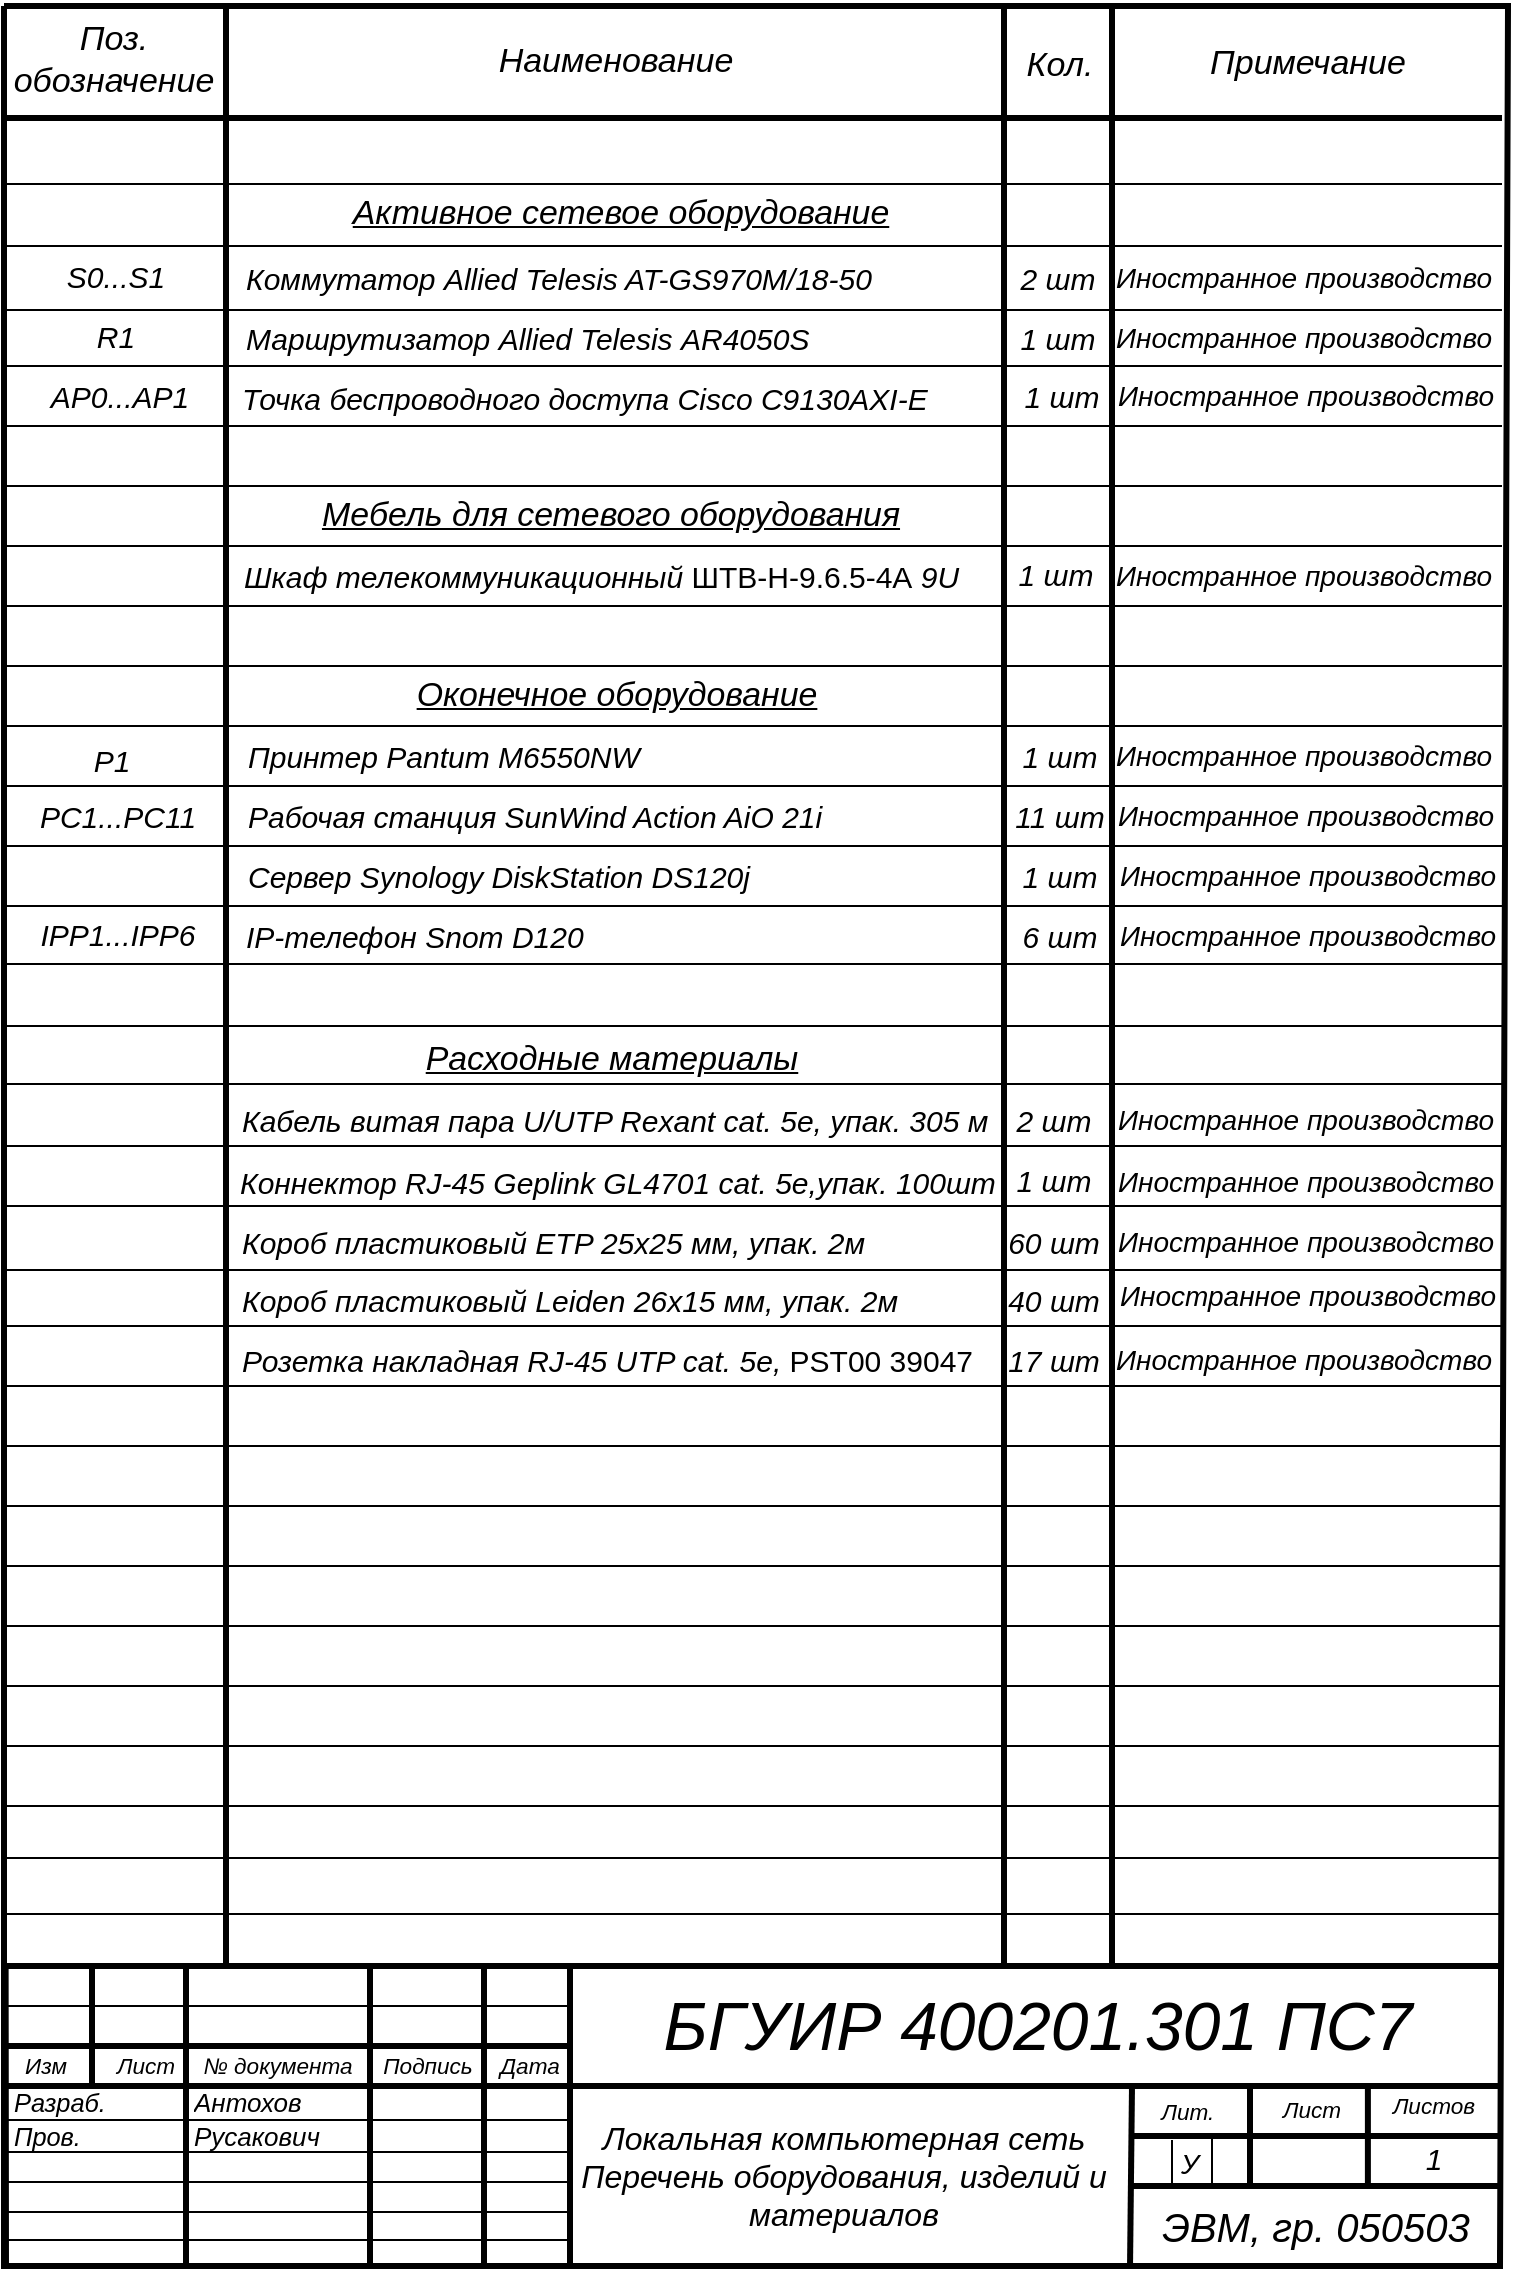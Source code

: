 <mxfile version="22.1.2" type="device">
  <diagram name="ведомость" id="ведомость">
    <mxGraphModel dx="1440" dy="766" grid="1" gridSize="3.937" guides="1" tooltips="1" connect="1" arrows="1" fold="1" page="1" pageScale="1" pageWidth="827" pageHeight="1169" math="0" shadow="0">
      <root>
        <mxCell id="0" />
        <mxCell id="1" parent="0" />
        <UserObject label="" tags="Фон" id="2">
          <mxCell style="vsdxID=523;fillColor=#ffffff;gradientColor=none;shape=stencil(nY9LDoAgDERP0z3SI/i5BwkoRAUC+Lu9kGo0Lt3NtK/tFLCOWngFnMUU3Kg2I5MGbIBzY7UKJmUF2ALWvQtqCG6xkrwXhSxqdmvZsNNcxViZ4ewgT64jdDL2hf4E7wsXmsWThd549765c4l+xvYE);strokeColor=#000000;strokeWidth=3;spacingTop=-1;spacingBottom=-1;spacingLeft=-1;spacingRight=-1;points=[];labelBackgroundColor=#ffffff;rounded=0;html=1;whiteSpace=wrap;" parent="1" vertex="1">
            <mxGeometry x="59.06" y="1000" width="748.03" height="149.6" as="geometry" />
          </mxCell>
        </UserObject>
        <UserObject label="" tags="Фон" id="65">
          <mxCell style="vsdxID=524;edgeStyle=none;startArrow=none;endArrow=none;startSize=5;endSize=5;strokeWidth=3;strokeColor=#000000;spacingTop=-1;spacingBottom=-1;spacingLeft=-1;spacingRight=-1;verticalAlign=middle;html=1;labelBackgroundColor=#ffffff;rounded=0;" parent="1" edge="1">
            <mxGeometry relative="1" as="geometry">
              <Array as="points" />
              <mxPoint x="808" y="1060" as="sourcePoint" />
              <mxPoint x="342" y="1060" as="targetPoint" />
            </mxGeometry>
          </mxCell>
        </UserObject>
        <UserObject label="" tags="Фон" id="66">
          <mxCell style="vsdxID=525;edgeStyle=none;startArrow=none;endArrow=none;startSize=5;endSize=5;strokeWidth=3;strokeColor=#000000;spacingTop=-1;spacingBottom=-1;spacingLeft=-1;spacingRight=-1;verticalAlign=middle;html=1;labelBackgroundColor=#ffffff;rounded=0;" parent="1" edge="1">
            <mxGeometry relative="1" as="geometry">
              <Array as="points" />
              <mxPoint x="342" y="1000" as="sourcePoint" />
              <mxPoint x="342" y="1151" as="targetPoint" />
            </mxGeometry>
          </mxCell>
        </UserObject>
        <UserObject label="" tags="Фон" id="67">
          <mxCell style="vsdxID=527;edgeStyle=none;startArrow=none;endArrow=none;startSize=5;endSize=5;strokeWidth=3;strokeColor=#000000;spacingTop=-1;spacingBottom=-1;spacingLeft=-1;spacingRight=-1;verticalAlign=middle;html=1;labelBackgroundColor=#ffffff;rounded=0;" parent="1" edge="1">
            <mxGeometry relative="1" as="geometry">
              <Array as="points" />
              <mxPoint x="623" y="1060" as="sourcePoint" />
              <mxPoint x="622" y="1151" as="targetPoint" />
            </mxGeometry>
          </mxCell>
        </UserObject>
        <UserObject label="" tags="Фон" id="68">
          <mxCell style="vsdxID=528;edgeStyle=none;startArrow=none;endArrow=none;startSize=5;endSize=5;strokeWidth=3;strokeColor=#000000;spacingTop=-1;spacingBottom=-1;spacingLeft=-1;spacingRight=-1;verticalAlign=middle;html=1;labelBackgroundColor=#ffffff;rounded=0;" parent="1" edge="1">
            <mxGeometry relative="1" as="geometry">
              <mxPoint as="offset" />
              <Array as="points" />
              <mxPoint x="623" y="1085" as="sourcePoint" />
              <mxPoint x="808" y="1085" as="targetPoint" />
            </mxGeometry>
          </mxCell>
        </UserObject>
        <UserObject label="" tags="Фон" id="69">
          <mxCell style="vsdxID=529;edgeStyle=none;startArrow=none;endArrow=none;startSize=5;endSize=5;strokeWidth=3;strokeColor=#000000;spacingTop=-1;spacingBottom=-1;spacingLeft=-1;spacingRight=-1;verticalAlign=middle;html=1;labelBackgroundColor=#ffffff;rounded=0;" parent="1" edge="1">
            <mxGeometry relative="1" as="geometry">
              <mxPoint as="offset" />
              <Array as="points" />
              <mxPoint x="623" y="1110" as="sourcePoint" />
              <mxPoint x="808" y="1110" as="targetPoint" />
            </mxGeometry>
          </mxCell>
        </UserObject>
        <UserObject label="" tags="Фон" id="70">
          <mxCell style="vsdxID=530;edgeStyle=none;startArrow=none;endArrow=none;startSize=5;endSize=5;strokeWidth=3;strokeColor=#000000;spacingTop=-1;spacingBottom=-1;spacingLeft=-1;spacingRight=-1;verticalAlign=middle;html=1;labelBackgroundColor=#ffffff;rounded=0;" parent="1" edge="1">
            <mxGeometry relative="1" as="geometry">
              <Array as="points" />
              <mxPoint x="682" y="1061" as="sourcePoint" />
              <mxPoint x="682" y="1109" as="targetPoint" />
            </mxGeometry>
          </mxCell>
        </UserObject>
        <UserObject label="" tags="Фон" id="71">
          <mxCell style="vsdxID=531;edgeStyle=none;startArrow=none;endArrow=none;startSize=5;endSize=5;strokeColor=#000000;spacingTop=-1;spacingBottom=-1;spacingLeft=-1;spacingRight=-1;verticalAlign=middle;html=1;labelBackgroundColor=#ffffff;rounded=0;" parent="1" edge="1">
            <mxGeometry relative="1" as="geometry">
              <Array as="points" />
              <mxPoint x="643" y="1087" as="sourcePoint" />
              <mxPoint x="643" y="1110" as="targetPoint" />
            </mxGeometry>
          </mxCell>
        </UserObject>
        <UserObject label="" tags="Фон" id="72">
          <mxCell style="vsdxID=532;edgeStyle=none;startArrow=none;endArrow=none;startSize=5;endSize=5;strokeColor=#000000;spacingTop=-1;spacingBottom=-1;spacingLeft=-1;spacingRight=-1;verticalAlign=middle;html=1;labelBackgroundColor=#ffffff;rounded=0;" parent="1" edge="1">
            <mxGeometry relative="1" as="geometry">
              <Array as="points" />
              <mxPoint x="663" y="1086" as="sourcePoint" />
              <mxPoint x="663" y="1110" as="targetPoint" />
            </mxGeometry>
          </mxCell>
        </UserObject>
        <UserObject label="" tags="Фон" id="74">
          <mxCell style="vsdxID=535;edgeStyle=none;startArrow=none;endArrow=none;startSize=5;endSize=5;strokeWidth=3;strokeColor=#000000;spacingTop=-1;spacingBottom=-1;spacingLeft=-1;spacingRight=-1;verticalAlign=middle;html=1;labelBackgroundColor=#ffffff;rounded=0;" parent="1" edge="1">
            <mxGeometry relative="1" as="geometry">
              <Array as="points" />
              <mxPoint x="299" y="1000" as="sourcePoint" />
              <mxPoint x="299" y="1151" as="targetPoint" />
            </mxGeometry>
          </mxCell>
        </UserObject>
        <UserObject label="" tags="Фон" id="75">
          <mxCell style="vsdxID=536;edgeStyle=none;startArrow=none;endArrow=none;startSize=5;endSize=5;strokeWidth=3;strokeColor=#000000;spacingTop=-1;spacingBottom=-1;spacingLeft=-1;spacingRight=-1;verticalAlign=middle;html=1;labelBackgroundColor=#ffffff;rounded=0;" parent="1" edge="1">
            <mxGeometry relative="1" as="geometry">
              <Array as="points" />
              <mxPoint x="242" y="1000" as="sourcePoint" />
              <mxPoint x="242" y="1151" as="targetPoint" />
            </mxGeometry>
          </mxCell>
        </UserObject>
        <UserObject label="" tags="Фон" id="76">
          <mxCell style="vsdxID=537;edgeStyle=none;startArrow=none;endArrow=none;startSize=5;endSize=5;strokeWidth=3;strokeColor=#000000;spacingTop=-1;spacingBottom=-1;spacingLeft=-1;spacingRight=-1;verticalAlign=middle;html=1;labelBackgroundColor=#ffffff;rounded=0;" parent="1" edge="1">
            <mxGeometry relative="1" as="geometry">
              <Array as="points" />
              <mxPoint x="150" y="1000" as="sourcePoint" />
              <mxPoint x="150" y="1151" as="targetPoint" />
            </mxGeometry>
          </mxCell>
        </UserObject>
        <UserObject label="" tags="Фон" id="77">
          <mxCell style="vsdxID=540;edgeStyle=none;startArrow=none;endArrow=none;startSize=5;endSize=5;strokeColor=#000000;spacingTop=-1;spacingBottom=-1;spacingLeft=-1;spacingRight=-1;verticalAlign=middle;html=1;labelBackgroundColor=#ffffff;rounded=0;" parent="1" edge="1">
            <mxGeometry relative="1" as="geometry">
              <mxPoint x="-1" as="offset" />
              <Array as="points" />
              <mxPoint x="59" y="1000" as="sourcePoint" />
              <mxPoint x="342" y="1000" as="targetPoint" />
            </mxGeometry>
          </mxCell>
        </UserObject>
        <UserObject label="" tags="Фон" id="78">
          <mxCell style="vsdxID=541;edgeStyle=none;startArrow=none;endArrow=none;startSize=5;endSize=5;strokeColor=#000000;spacingTop=-1;spacingBottom=-1;spacingLeft=-1;spacingRight=-1;verticalAlign=middle;html=1;labelBackgroundColor=#ffffff;rounded=0;" parent="1" edge="1">
            <mxGeometry relative="1" as="geometry">
              <mxPoint x="-1" as="offset" />
              <Array as="points" />
              <mxPoint x="59" y="1020" as="sourcePoint" />
              <mxPoint x="342" y="1020" as="targetPoint" />
            </mxGeometry>
          </mxCell>
        </UserObject>
        <UserObject label="" tags="Фон" id="79">
          <mxCell style="vsdxID=542;edgeStyle=none;startArrow=none;endArrow=none;startSize=5;endSize=5;strokeWidth=3;strokeColor=#000000;spacingTop=-1;spacingBottom=-1;spacingLeft=-1;spacingRight=-1;verticalAlign=middle;html=1;labelBackgroundColor=#ffffff;rounded=0;" parent="1" edge="1">
            <mxGeometry relative="1" as="geometry">
              <mxPoint x="-1" as="offset" />
              <Array as="points" />
              <mxPoint x="59" y="1040" as="sourcePoint" />
              <mxPoint x="342" y="1040" as="targetPoint" />
            </mxGeometry>
          </mxCell>
        </UserObject>
        <UserObject label="" tags="Фон" id="80">
          <mxCell style="vsdxID=543;edgeStyle=none;startArrow=none;endArrow=none;startSize=5;endSize=5;strokeWidth=3;strokeColor=#000000;spacingTop=-1;spacingBottom=-1;spacingLeft=-1;spacingRight=-1;verticalAlign=middle;html=1;labelBackgroundColor=#ffffff;rounded=0;" parent="1" edge="1">
            <mxGeometry relative="1" as="geometry">
              <mxPoint x="-1" as="offset" />
              <Array as="points" />
              <mxPoint x="59" y="1060" as="sourcePoint" />
              <mxPoint x="342" y="1060" as="targetPoint" />
            </mxGeometry>
          </mxCell>
        </UserObject>
        <UserObject label="" tags="Фон" id="81">
          <mxCell style="vsdxID=544;edgeStyle=none;startArrow=none;endArrow=none;startSize=5;endSize=5;strokeColor=#000000;spacingTop=-1;spacingBottom=-1;spacingLeft=-1;spacingRight=-1;verticalAlign=middle;html=1;labelBackgroundColor=#ffffff;rounded=0;" parent="1" edge="1">
            <mxGeometry relative="1" as="geometry">
              <mxPoint x="-1" as="offset" />
              <Array as="points" />
              <mxPoint x="59" y="1077" as="sourcePoint" />
              <mxPoint x="342" y="1077" as="targetPoint" />
            </mxGeometry>
          </mxCell>
        </UserObject>
        <UserObject label="" tags="Фон" id="82">
          <mxCell style="vsdxID=545;edgeStyle=none;startArrow=none;endArrow=none;startSize=5;endSize=5;strokeColor=#000000;spacingTop=-1;spacingBottom=-1;spacingLeft=-1;spacingRight=-1;verticalAlign=middle;html=1;labelBackgroundColor=#ffffff;rounded=0;" parent="1" edge="1">
            <mxGeometry relative="1" as="geometry">
              <mxPoint as="offset" />
              <Array as="points" />
              <mxPoint x="59" y="1093" as="sourcePoint" />
              <mxPoint x="343" y="1093" as="targetPoint" />
            </mxGeometry>
          </mxCell>
        </UserObject>
        <UserObject label="" tags="Фон" id="83">
          <mxCell style="vsdxID=546;edgeStyle=none;startArrow=none;endArrow=none;startSize=5;endSize=5;strokeColor=#000000;spacingTop=-1;spacingBottom=-1;spacingLeft=-1;spacingRight=-1;verticalAlign=middle;html=1;labelBackgroundColor=#ffffff;rounded=0;" parent="1" edge="1">
            <mxGeometry relative="1" as="geometry">
              <mxPoint x="-1" as="offset" />
              <Array as="points" />
              <mxPoint x="59" y="1108" as="sourcePoint" />
              <mxPoint x="342" y="1108" as="targetPoint" />
            </mxGeometry>
          </mxCell>
        </UserObject>
        <UserObject label="" tags="Фон" id="84">
          <mxCell style="vsdxID=547;edgeStyle=none;startArrow=none;endArrow=none;startSize=5;endSize=5;strokeColor=#000000;spacingTop=-1;spacingBottom=-1;spacingLeft=-1;spacingRight=-1;verticalAlign=middle;html=1;labelBackgroundColor=#ffffff;rounded=0;" parent="1" edge="1">
            <mxGeometry relative="1" as="geometry">
              <mxPoint x="-1" as="offset" />
              <Array as="points" />
              <mxPoint x="59" y="1137" as="sourcePoint" />
              <mxPoint x="342" y="1137" as="targetPoint" />
            </mxGeometry>
          </mxCell>
        </UserObject>
        <UserObject label="" tags="Фон" id="85">
          <mxCell style="vsdxID=548;edgeStyle=none;startArrow=none;endArrow=none;startSize=5;endSize=5;strokeWidth=3;strokeColor=#000000;spacingTop=-1;spacingBottom=-1;spacingLeft=-1;spacingRight=-1;verticalAlign=middle;html=1;labelBackgroundColor=#ffffff;rounded=0;" parent="1" edge="1">
            <mxGeometry relative="1" as="geometry">
              <Array as="points" />
              <mxPoint x="103" y="1000" as="sourcePoint" />
              <mxPoint x="103" y="1060" as="targetPoint" />
            </mxGeometry>
          </mxCell>
        </UserObject>
        <UserObject label="&lt;div style=&quot;font-size: 1px&quot;&gt;&lt;font style=&quot;font-size:11.29px;font-family:Arial;color:#000000;direction:ltr;letter-spacing:0px;line-height:120%;opacity:1&quot;&gt;&lt;i&gt;Изм&lt;br/&gt;&lt;/i&gt;&lt;/font&gt;&lt;/div&gt;" tags="Фон" id="3">
          <mxCell style="verticalAlign=middle;align=center;overflow=width;vsdxID=549;fillColor=none;gradientColor=none;shape=stencil(nZBLDoAgDERP0z3SIyjew0SURgSD+Lu9kMZoXLhwN9O+tukAlrNpJg1SzDH4QW/URgNYgZTkjA4UkwJUgGXng+6DX1zLfmoymdXo17xh5zmRJ6Q42BWCfc2oJfdAr+Yv+AP9Cb7OJ3H/2JG1HNGz/84klThPVCc=);strokeColor=none;strokeWidth=4;spacingTop=-1;spacingBottom=-1;spacingLeft=-1;spacingRight=-1;points=[];labelBackgroundColor=none;rounded=0;html=1;whiteSpace=wrap;" parent="1" vertex="1">
            <mxGeometry x="57" y="1042" width="46" height="16" as="geometry" />
          </mxCell>
        </UserObject>
        <UserObject label="&lt;div style=&quot;font-size: 1px&quot;&gt;&lt;font style=&quot;font-size:11.29px;font-family:Arial;color:#000000;direction:ltr;letter-spacing:0px;line-height:120%;opacity:1&quot;&gt;&lt;i&gt;Лист&lt;br/&gt;&lt;/i&gt;&lt;/font&gt;&lt;/div&gt;" tags="Фон" id="4">
          <mxCell style="verticalAlign=middle;align=center;overflow=width;vsdxID=550;fillColor=none;gradientColor=none;shape=stencil(nZBLDoAgDERP0z3SIyjew0SURgSD+Lu9kMZoXLhwN9O+tukAlrNpJg1SzDH4QW/URgNYgZTkjA4UkwJUgGXng+6DX1zLfmoymdXo17xh5zmRJ6Q42BWCfc2oJfdAr+Yv+AP9Cb7OJ3H/2JG1HNGz/84klThPVCc=);strokeColor=none;strokeWidth=4;spacingTop=-1;spacingBottom=-1;spacingLeft=-1;spacingRight=-1;points=[];labelBackgroundColor=none;rounded=0;html=1;whiteSpace=wrap;" parent="1" vertex="1">
            <mxGeometry x="112" y="1042" width="36" height="16" as="geometry" />
          </mxCell>
        </UserObject>
        <UserObject label="&lt;div style=&quot;font-size: 1px&quot;&gt;&lt;font style=&quot;font-size:11.29px;font-family:Arial;color:#000000;direction:ltr;letter-spacing:0px;line-height:120%;opacity:1&quot;&gt;&lt;i&gt;№ документа&lt;br/&gt;&lt;/i&gt;&lt;/font&gt;&lt;/div&gt;" tags="Фон" id="5">
          <mxCell style="verticalAlign=middle;align=center;overflow=width;vsdxID=551;fillColor=none;gradientColor=none;shape=stencil(nZBLDoAgDERP0z3SIyjew0SURgSD+Lu9kMZoXLhwN9O+tukAlrNpJg1SzDH4QW/URgNYgZTkjA4UkwJUgGXng+6DX1zLfmoymdXo17xh5zmRJ6Q42BWCfc2oJfdAr+Yv+AP9Cb7OJ3H/2JG1HNGz/84klThPVCc=);strokeColor=none;strokeWidth=4;spacingTop=-1;spacingBottom=-1;spacingLeft=-1;spacingRight=-1;points=[];labelBackgroundColor=none;rounded=0;html=1;whiteSpace=wrap;" parent="1" vertex="1">
            <mxGeometry x="152" y="1042" width="88" height="16" as="geometry" />
          </mxCell>
        </UserObject>
        <UserObject label="&lt;div style=&quot;font-size: 1px&quot;&gt;&lt;font style=&quot;font-size:11.29px;font-family:Arial;color:#000000;direction:ltr;letter-spacing:0px;line-height:120%;opacity:1&quot;&gt;&lt;i&gt;Подпись&lt;br/&gt;&lt;/i&gt;&lt;/font&gt;&lt;/div&gt;" tags="Фон" id="6">
          <mxCell style="verticalAlign=middle;align=center;overflow=width;vsdxID=552;fillColor=none;gradientColor=none;shape=stencil(nZBLDoAgDERP0z3SIyjew0SURgSD+Lu9kMZoXLhwN9O+tukAlrNpJg1SzDH4QW/URgNYgZTkjA4UkwJUgGXng+6DX1zLfmoymdXo17xh5zmRJ6Q42BWCfc2oJfdAr+Yv+AP9Cb7OJ3H/2JG1HNGz/84klThPVCc=);strokeColor=none;strokeWidth=4;spacingTop=-1;spacingBottom=-1;spacingLeft=-1;spacingRight=-1;points=[];labelBackgroundColor=none;rounded=0;html=1;whiteSpace=wrap;" parent="1" vertex="1">
            <mxGeometry x="243" y="1042" width="56" height="16" as="geometry" />
          </mxCell>
        </UserObject>
        <UserObject label="&lt;div style=&quot;font-size: 1px&quot;&gt;&lt;font style=&quot;font-size:11.29px;font-family:Arial;color:#000000;direction:ltr;letter-spacing:0px;line-height:120%;opacity:1&quot;&gt;&lt;i&gt;Дата&lt;br/&gt;&lt;/i&gt;&lt;/font&gt;&lt;/div&gt;" tags="Фон" id="7">
          <mxCell style="verticalAlign=middle;align=center;overflow=width;vsdxID=553;fillColor=none;gradientColor=none;shape=stencil(nZBLDoAgDERP0z3SIyjew0SURgSD+Lu9kMZoXLhwN9O+tukAlrNpJg1SzDH4QW/URgNYgZTkjA4UkwJUgGXng+6DX1zLfmoymdXo17xh5zmRJ6Q42BWCfc2oJfdAr+Yv+AP9Cb7OJ3H/2JG1HNGz/84klThPVCc=);strokeColor=none;strokeWidth=4;spacingTop=-1;spacingBottom=-1;spacingLeft=-1;spacingRight=-1;points=[];labelBackgroundColor=none;rounded=0;html=1;whiteSpace=wrap;" parent="1" vertex="1">
            <mxGeometry x="304" y="1042" width="36" height="16" as="geometry" />
          </mxCell>
        </UserObject>
        <UserObject label="&lt;div style=&quot;font-size: 1px&quot;&gt;&lt;font style=&quot;font-size:11.29px;font-family:Arial;color:#000000;direction:ltr;letter-spacing:0px;line-height:120%;opacity:1&quot;&gt;&lt;i&gt;Лит.&lt;br/&gt;&lt;/i&gt;&lt;/font&gt;&lt;/div&gt;" tags="Фон" id="8">
          <mxCell style="verticalAlign=middle;align=center;overflow=width;vsdxID=554;fillColor=none;gradientColor=none;shape=stencil(nZBLDoAgDERP0z3SIyjew0SURgSD+Lu9kMZoXLhwN9O+tukAlrNpJg1SzDH4QW/URgNYgZTkjA4UkwJUgGXng+6DX1zLfmoymdXo17xh5zmRJ6Q42BWCfc2oJfdAr+Yv+AP9Cb7OJ3H/2JG1HNGz/84klThPVCc=);strokeColor=none;strokeWidth=4;spacingTop=-1;spacingBottom=-1;spacingLeft=-1;spacingRight=-1;points=[];labelBackgroundColor=none;rounded=0;html=1;whiteSpace=wrap;" parent="1" vertex="1">
            <mxGeometry x="623" y="1060" width="56" height="25" as="geometry" />
          </mxCell>
        </UserObject>
        <UserObject label="&lt;div style=&quot;font-size: 1px&quot;&gt;&lt;font style=&quot;font-size:11.29px;font-family:Arial;color:#000000;direction:ltr;letter-spacing:0px;line-height:120%;opacity:1&quot;&gt;&lt;i&gt;Лист&lt;br/&gt;&lt;/i&gt;&lt;/font&gt;&lt;/div&gt;" tags="Фон" id="9">
          <mxCell style="verticalAlign=middle;align=center;overflow=width;vsdxID=555;fillColor=none;gradientColor=none;shape=stencil(nZBLDoAgDERP0z3SIyjew0SURgSD+Lu9kMZoXLhwN9O+tukAlrNpJg1SzDH4QW/URgNYgZTkjA4UkwJUgGXng+6DX1zLfmoymdXo17xh5zmRJ6Q42BWCfc2oJfdAr+Yv+AP9Cb7OJ3H/2JG1HNGz/84klThPVCc=);strokeColor=none;strokeWidth=4;spacingTop=-1;spacingBottom=-1;spacingLeft=-1;spacingRight=-1;points=[];labelBackgroundColor=none;rounded=0;html=1;whiteSpace=wrap;" parent="1" vertex="1">
            <mxGeometry x="680" y="1064" width="66" height="16" as="geometry" />
          </mxCell>
        </UserObject>
        <UserObject label="&lt;div style=&quot;font-size: 1px&quot;&gt;&lt;font style=&quot;font-size:11.29px;font-family:Arial;color:#000000;direction:ltr;letter-spacing:0px;line-height:120%;opacity:1&quot;&gt;&lt;i&gt;Листов&lt;br/&gt;&lt;/i&gt;&lt;/font&gt;&lt;/div&gt;" tags="Фон" id="10">
          <mxCell style="verticalAlign=middle;align=center;overflow=width;vsdxID=556;fillColor=none;gradientColor=none;shape=stencil(nZBLDoAgDERP0z3SIyjew0SURgSD+Lu9kMZoXLhwN9O+tukAlrNpJg1SzDH4QW/URgNYgZTkjA4UkwJUgGXng+6DX1zLfmoymdXo17xh5zmRJ6Q42BWCfc2oJfdAr+Yv+AP9Cb7OJ3H/2JG1HNGz/84klThPVCc=);strokeColor=none;strokeWidth=4;spacingTop=-1;spacingBottom=-1;spacingLeft=-1;spacingRight=-1;points=[];labelBackgroundColor=none;rounded=0;html=1;whiteSpace=wrap;" parent="1" vertex="1">
            <mxGeometry x="741.16" y="1062" width="66" height="16" as="geometry" />
          </mxCell>
        </UserObject>
        <UserObject label="&lt;div style=&quot;font-size: 1px&quot;&gt;&lt;p style=&quot;text-align:left;margin-left:0;margin-right:0;margin-top:0px;margin-bottom:0px;text-indent:0;vertical-align:middle;direction:ltr;&quot;&gt;&lt;font style=&quot;font-size:12.7px;font-family:Arial;color:#000000;direction:ltr;letter-spacing:0px;line-height:120%;opacity:1&quot;&gt;&lt;i&gt;Пров.&lt;br/&gt;&lt;/i&gt;&lt;/font&gt;&lt;/p&gt;&lt;/div&gt;" tags="Фон" id="11">
          <mxCell style="verticalAlign=middle;align=left;overflow=width;vsdxID=560;fillColor=none;gradientColor=none;shape=stencil(nZBLDoAgDERP0z3SIyjew0SURgSD+Lu9kMZoXLhwN9O+tukAlrNpJg1SzDH4QW/URgNYgZTkjA4UkwJUgGXng+6DX1zLfmoymdXo17xh5zmRJ6Q42BWCfc2oJfdAr+Yv+AP9Cb7OJ3H/2JG1HNGz/84klThPVCc=);strokeColor=none;strokeWidth=4;spacingTop=-1;spacingBottom=-1;spacingLeft=-1;spacingRight=-1;points=[];labelBackgroundColor=none;rounded=0;html=1;whiteSpace=wrap;" parent="1" vertex="1">
            <mxGeometry x="64" y="1076" width="70" height="20" as="geometry" />
          </mxCell>
        </UserObject>
        <UserObject label="&lt;div style=&quot;font-size: 1px&quot;&gt;&lt;p style=&quot;text-align:left;margin-left:0;margin-right:0;margin-top:0px;margin-bottom:0px;text-indent:0;vertical-align:middle;direction:ltr;&quot;&gt;&lt;font style=&quot;font-size:12.7px;font-family:Arial;color:#000000;direction:ltr;letter-spacing:0px;line-height:120%;opacity:1&quot;&gt;&lt;i&gt;Разраб.&lt;br/&gt;&lt;/i&gt;&lt;/font&gt;&lt;/p&gt;&lt;/div&gt;" tags="Фон" id="12">
          <mxCell style="verticalAlign=middle;align=left;overflow=width;vsdxID=561;fillColor=none;gradientColor=none;shape=stencil(nZBLDoAgDERP0z3SIyjew0SURgSD+Lu9kMZoXLhwN9O+tukAlrNpJg1SzDH4QW/URgNYgZTkjA4UkwJUgGXng+6DX1zLfmoymdXo17xh5zmRJ6Q42BWCfc2oJfdAr+Yv+AP9Cb7OJ3H/2JG1HNGz/84klThPVCc=);strokeColor=none;strokeWidth=4;spacingTop=-1;spacingBottom=-1;spacingLeft=-1;spacingRight=-1;points=[];labelBackgroundColor=none;rounded=0;html=1;whiteSpace=wrap;" parent="1" vertex="1">
            <mxGeometry x="64" y="1061" width="70" height="16" as="geometry" />
          </mxCell>
        </UserObject>
        <UserObject label="&lt;div style=&quot;font-size: 20px;&quot;&gt;&lt;p style=&quot;text-align: center; margin: 0px; text-indent: 0px; vertical-align: middle; direction: ltr; font-size: 20px;&quot;&gt;&lt;font style=&quot;font-size: 20px; font-family: Arial; color: rgb(0, 0, 0); direction: ltr; letter-spacing: 0px; line-height: 120%; opacity: 1;&quot;&gt;&lt;i style=&quot;font-size: 20px;&quot;&gt;ЭВМ, гр. 050503&lt;/i&gt;&lt;/font&gt;&lt;font style=&quot;font-size: 20px; font-family: Arial; color: rgb(0, 0, 0); direction: ltr; letter-spacing: 0px; line-height: 120%; opacity: 1;&quot;&gt;&lt;i style=&quot;font-size: 20px;&quot;&gt;&lt;br style=&quot;font-size: 20px;&quot;&gt;&lt;/i&gt;&lt;/font&gt;&lt;/p&gt;&lt;/div&gt;" tags="Фон" id="13">
          <mxCell style="verticalAlign=middle;align=center;overflow=width;vsdxID=563;fillColor=none;gradientColor=none;shape=stencil(nZBLDoAgDERP0z3SIyjew0SURgSD+Lu9kMZoXLhwN9O+tukAlrNpJg1SzDH4QW/URgNYgZTkjA4UkwJUgGXng+6DX1zLfmoymdXo17xh5zmRJ6Q42BWCfc2oJfdAr+Yv+AP9Cb7OJ3H/2JG1HNGz/84klThPVCc=);strokeColor=none;strokeWidth=4;spacingTop=-1;spacingBottom=-1;spacingLeft=-1;spacingRight=-1;points=[];labelBackgroundColor=none;rounded=0;html=1;whiteSpace=wrap;fontSize=20;" parent="1" vertex="1">
            <mxGeometry x="623" y="1110" width="184.08" height="39.6" as="geometry" />
          </mxCell>
        </UserObject>
        <UserObject label="&lt;div style=&quot;font-size: 1px&quot;&gt;&lt;p style=&quot;text-align:center;margin-left:0;margin-right:0;margin-top:0px;margin-bottom:0px;text-indent:0;vertical-align:middle;direction:ltr;&quot;&gt;&lt;font style=&quot;font-size:33.87px;font-family:Arial;color:#000000;direction:ltr;letter-spacing:0px;line-height:120%;opacity:1&quot;&gt;&lt;i&gt;БГУИР 400201.301 ПС7&lt;/i&gt;&lt;/font&gt;&lt;font style=&quot;font-size:22.58px;font-family:Arial;color:#000000;direction:ltr;letter-spacing:0px;line-height:120%;opacity:1&quot;&gt;&lt;i&gt;&lt;br&gt;&lt;/i&gt;&lt;/font&gt;&lt;/p&gt;&lt;/div&gt;" tags="Фон" id="14">
          <mxCell style="verticalAlign=middle;align=center;overflow=width;vsdxID=808;fillColor=none;gradientColor=none;shape=stencil(nZBLDoAgDERP0z3SIyjew0SURgSD+Lu9kMZoXLhwN9O+tukAlrNpJg1SzDH4QW/URgNYgZTkjA4UkwJUgGXng+6DX1zLfmoymdXo17xh5zmRJ6Q42BWCfc2oJfdAr+Yv+AP9Cb7OJ3H/2JG1HNGz/84klThPVCc=);strokeColor=none;points=[];labelBackgroundColor=none;rounded=0;html=1;whiteSpace=wrap;" parent="1" vertex="1">
            <mxGeometry x="345" y="1000" width="462.08" height="60" as="geometry" />
          </mxCell>
        </UserObject>
        <UserObject label="&lt;div style=&quot;font-size: 15px;&quot;&gt;&lt;font style=&quot;font-size: 15px; font-family: Arial; color: rgb(0, 0, 0); direction: ltr; letter-spacing: 0px; line-height: 120%; opacity: 1;&quot;&gt;&lt;i style=&quot;font-size: 15px;&quot;&gt;1&lt;br style=&quot;font-size: 15px;&quot;&gt;&lt;/i&gt;&lt;/font&gt;&lt;/div&gt;" tags="Фон" id="15">
          <mxCell style="verticalAlign=middle;align=center;overflow=width;vsdxID=809;fillColor=none;gradientColor=none;shape=stencil(nZBLDoAgDERP0z3SIyjew0SURgSD+Lu9kMZoXLhwN9O+tukAlrNpJg1SzDH4QW/URgNYgZTkjA4UkwJUgGXng+6DX1zLfmoymdXo17xh5zmRJ6Q42BWCfc2oJfdAr+Yv+AP9Cb7OJ3H/2JG1HNGz/84klThPVCc=);strokeColor=none;points=[];labelBackgroundColor=none;rounded=0;html=1;whiteSpace=wrap;fontSize=15;" parent="1" vertex="1">
            <mxGeometry x="741.16" y="1087" width="66" height="16" as="geometry" />
          </mxCell>
        </UserObject>
        <UserObject label="&lt;div style=&quot;font-size: 14px;&quot;&gt;&lt;font style=&quot;font-size: 14px; font-family: Arial; color: rgb(0, 0, 0); direction: ltr; letter-spacing: 0px; line-height: 120%; opacity: 1;&quot;&gt;&lt;i style=&quot;font-size: 14px;&quot;&gt;У&lt;br style=&quot;font-size: 14px;&quot;&gt;&lt;/i&gt;&lt;/font&gt;&lt;/div&gt;" tags="Фон" id="16">
          <mxCell style="verticalAlign=middle;align=center;overflow=width;vsdxID=811;fillColor=none;gradientColor=none;shape=stencil(nZBLDoAgDERP0z3SIyjew0SURgSD+Lu9kMZoXLhwN9O+tukAlrNpJg1SzDH4QW/URgNYgZTkjA4UkwJUgGXng+6DX1zLfmoymdXo17xh5zmRJ6Q42BWCfc2oJfdAr+Yv+AP9Cb7OJ3H/2JG1HNGz/84klThPVCc=);strokeColor=none;points=[];labelBackgroundColor=none;rounded=0;html=1;whiteSpace=wrap;fontSize=14;" parent="1" vertex="1">
            <mxGeometry x="624" y="1090" width="56" height="16" as="geometry" />
          </mxCell>
        </UserObject>
        <UserObject label="" tags="Соединительная_линия" id="86">
          <mxCell style="vsdxID=812;edgeStyle=none;startArrow=none;endArrow=none;startSize=5;endSize=5;strokeColor=#000000;spacingTop=0;spacingBottom=0;spacingLeft=0;spacingRight=0;verticalAlign=middle;html=1;labelBackgroundColor=#ffffff;rounded=0;" parent="1" edge="1">
            <mxGeometry relative="1" as="geometry">
              <mxPoint as="offset" />
              <Array as="points" />
              <mxPoint x="59" y="920" as="sourcePoint" />
              <mxPoint x="808" y="920" as="targetPoint" />
            </mxGeometry>
          </mxCell>
        </UserObject>
        <UserObject label="" tags="Соединительная_линия" id="87">
          <mxCell style="vsdxID=813;edgeStyle=none;startArrow=none;endArrow=none;startSize=5;endSize=5;strokeColor=#000000;spacingTop=0;spacingBottom=0;spacingLeft=0;spacingRight=0;verticalAlign=middle;html=1;labelBackgroundColor=#ffffff;rounded=0;" parent="1" edge="1">
            <mxGeometry relative="1" as="geometry">
              <mxPoint as="offset" />
              <Array as="points" />
              <mxPoint x="59" y="890" as="sourcePoint" />
              <mxPoint x="808" y="890" as="targetPoint" />
            </mxGeometry>
          </mxCell>
        </UserObject>
        <UserObject label="" tags="Соединительная_линия" id="88">
          <mxCell style="vsdxID=814;edgeStyle=none;startArrow=none;endArrow=none;startSize=5;endSize=5;strokeColor=#000000;spacingTop=0;spacingBottom=0;spacingLeft=0;spacingRight=0;verticalAlign=middle;html=1;labelBackgroundColor=#ffffff;rounded=0;" parent="1" edge="1">
            <mxGeometry relative="1" as="geometry">
              <mxPoint as="offset" />
              <Array as="points" />
              <mxPoint x="59" y="860" as="sourcePoint" />
              <mxPoint x="808" y="860" as="targetPoint" />
            </mxGeometry>
          </mxCell>
        </UserObject>
        <UserObject label="" tags="Соединительная_линия" id="89">
          <mxCell style="vsdxID=861;edgeStyle=none;startArrow=none;endArrow=none;startSize=5;endSize=5;strokeColor=#000000;spacingTop=0;spacingBottom=0;spacingLeft=0;spacingRight=0;verticalAlign=middle;html=1;labelBackgroundColor=#ffffff;rounded=0;" parent="1" edge="1">
            <mxGeometry relative="1" as="geometry">
              <mxPoint as="offset" />
              <Array as="points" />
              <mxPoint x="59" y="830" as="sourcePoint" />
              <mxPoint x="808" y="830" as="targetPoint" />
            </mxGeometry>
          </mxCell>
        </UserObject>
        <UserObject label="" tags="Соединительная_линия" id="90">
          <mxCell style="vsdxID=862;edgeStyle=none;startArrow=none;endArrow=none;startSize=5;endSize=5;strokeColor=#000000;spacingTop=0;spacingBottom=0;spacingLeft=0;spacingRight=0;verticalAlign=middle;html=1;labelBackgroundColor=#ffffff;rounded=0;" parent="1" edge="1">
            <mxGeometry relative="1" as="geometry">
              <mxPoint as="offset" />
              <Array as="points" />
              <mxPoint x="59" y="800" as="sourcePoint" />
              <mxPoint x="808" y="800" as="targetPoint" />
            </mxGeometry>
          </mxCell>
        </UserObject>
        <UserObject label="" tags="Соединительная_линия" id="91">
          <mxCell style="vsdxID=863;edgeStyle=none;startArrow=none;endArrow=none;startSize=5;endSize=5;strokeColor=#000000;spacingTop=0;spacingBottom=0;spacingLeft=0;spacingRight=0;verticalAlign=middle;html=1;labelBackgroundColor=#ffffff;rounded=0;" parent="1" edge="1">
            <mxGeometry relative="1" as="geometry">
              <mxPoint as="offset" />
              <Array as="points" />
              <mxPoint x="59" y="770" as="sourcePoint" />
              <mxPoint x="808" y="770" as="targetPoint" />
            </mxGeometry>
          </mxCell>
        </UserObject>
        <UserObject label="" tags="Соединительная_линия" id="92">
          <mxCell style="vsdxID=864;edgeStyle=none;startArrow=none;endArrow=none;startSize=5;endSize=5;strokeColor=#000000;spacingTop=0;spacingBottom=0;spacingLeft=0;spacingRight=0;verticalAlign=middle;html=1;labelBackgroundColor=#ffffff;rounded=0;" parent="1" edge="1">
            <mxGeometry relative="1" as="geometry">
              <mxPoint as="offset" />
              <Array as="points" />
              <mxPoint x="59" y="740" as="sourcePoint" />
              <mxPoint x="808" y="740" as="targetPoint" />
            </mxGeometry>
          </mxCell>
        </UserObject>
        <UserObject label="" tags="Соединительная_линия" id="93">
          <mxCell style="vsdxID=865;edgeStyle=none;startArrow=none;endArrow=none;startSize=5;endSize=5;strokeColor=#000000;spacingTop=0;spacingBottom=0;spacingLeft=0;spacingRight=0;verticalAlign=middle;html=1;labelBackgroundColor=#ffffff;rounded=0;" parent="1" edge="1">
            <mxGeometry relative="1" as="geometry">
              <mxPoint as="offset" />
              <Array as="points" />
              <mxPoint x="59" y="710" as="sourcePoint" />
              <mxPoint x="808" y="710" as="targetPoint" />
            </mxGeometry>
          </mxCell>
        </UserObject>
        <UserObject label="" tags="Соединительная_линия" id="94">
          <mxCell style="vsdxID=866;edgeStyle=none;startArrow=none;endArrow=none;startSize=5;endSize=5;strokeColor=#000000;spacingTop=0;spacingBottom=0;spacingLeft=0;spacingRight=0;verticalAlign=middle;html=1;labelBackgroundColor=#ffffff;rounded=0;" parent="1" edge="1">
            <mxGeometry relative="1" as="geometry">
              <mxPoint as="offset" />
              <Array as="points">
                <mxPoint x="439" y="680" />
                <mxPoint x="439" y="680" />
              </Array>
              <mxPoint x="59" y="680" as="sourcePoint" />
              <mxPoint x="808" y="680" as="targetPoint" />
            </mxGeometry>
          </mxCell>
        </UserObject>
        <UserObject label="" tags="Соединительная_линия" id="95">
          <mxCell style="vsdxID=867;edgeStyle=none;startArrow=none;endArrow=none;startSize=5;endSize=5;strokeColor=#000000;spacingTop=0;spacingBottom=0;spacingLeft=0;spacingRight=0;verticalAlign=middle;html=1;labelBackgroundColor=#ffffff;rounded=0;" parent="1" edge="1">
            <mxGeometry relative="1" as="geometry">
              <mxPoint as="offset" />
              <Array as="points">
                <mxPoint x="439" y="652" />
                <mxPoint x="439" y="652" />
              </Array>
              <mxPoint x="59" y="652" as="sourcePoint" />
              <mxPoint x="808" y="652" as="targetPoint" />
            </mxGeometry>
          </mxCell>
        </UserObject>
        <UserObject label="" tags="Соединительная_линия" id="96">
          <mxCell style="vsdxID=868;edgeStyle=none;startArrow=none;endArrow=none;startSize=5;endSize=5;strokeColor=#000000;spacingTop=0;spacingBottom=0;spacingLeft=0;spacingRight=0;verticalAlign=middle;html=1;labelBackgroundColor=#ffffff;rounded=0;" parent="1" edge="1">
            <mxGeometry relative="1" as="geometry">
              <mxPoint as="offset" />
              <Array as="points">
                <mxPoint x="439" y="559" />
                <mxPoint x="439" y="559" />
              </Array>
              <mxPoint x="59" y="559" as="sourcePoint" />
              <mxPoint x="808" y="559" as="targetPoint" />
            </mxGeometry>
          </mxCell>
        </UserObject>
        <UserObject label="" tags="Соединительная_линия" id="97">
          <mxCell style="vsdxID=869;edgeStyle=none;startArrow=none;endArrow=none;startSize=5;endSize=5;strokeColor=#000000;spacingTop=0;spacingBottom=0;spacingLeft=0;spacingRight=0;verticalAlign=middle;html=1;labelBackgroundColor=#ffffff;rounded=0;" parent="1" edge="1">
            <mxGeometry relative="1" as="geometry">
              <mxPoint as="offset" />
              <Array as="points">
                <mxPoint x="439" y="499" />
                <mxPoint x="439" y="499" />
              </Array>
              <mxPoint x="59" y="499" as="sourcePoint" />
              <mxPoint x="808" y="499" as="targetPoint" />
            </mxGeometry>
          </mxCell>
        </UserObject>
        <UserObject label="" tags="Соединительная_линия" id="98">
          <mxCell style="vsdxID=870;edgeStyle=none;startArrow=none;endArrow=none;startSize=5;endSize=5;strokeColor=#000000;spacingTop=0;spacingBottom=0;spacingLeft=0;spacingRight=0;verticalAlign=middle;html=1;labelBackgroundColor=#ffffff;rounded=0;" parent="1" edge="1">
            <mxGeometry relative="1" as="geometry">
              <mxPoint as="offset" />
              <Array as="points">
                <mxPoint x="439" y="470" />
                <mxPoint x="439" y="470" />
              </Array>
              <mxPoint x="59" y="470" as="sourcePoint" />
              <mxPoint x="808" y="470" as="targetPoint" />
            </mxGeometry>
          </mxCell>
        </UserObject>
        <UserObject label="" tags="Соединительная_линия" id="99">
          <mxCell style="vsdxID=871;edgeStyle=none;startArrow=none;endArrow=none;startSize=5;endSize=5;strokeColor=#000000;spacingTop=0;spacingBottom=0;spacingLeft=0;spacingRight=0;verticalAlign=middle;html=1;labelBackgroundColor=#ffffff;rounded=0;" parent="1" edge="1">
            <mxGeometry relative="1" as="geometry">
              <mxPoint as="offset" />
              <Array as="points">
                <mxPoint x="439" y="440" />
                <mxPoint x="439" y="440" />
              </Array>
              <mxPoint x="59" y="440" as="sourcePoint" />
              <mxPoint x="808" y="440" as="targetPoint" />
            </mxGeometry>
          </mxCell>
        </UserObject>
        <UserObject label="" tags="Соединительная_линия" id="100">
          <mxCell style="vsdxID=872;edgeStyle=none;startArrow=none;endArrow=none;startSize=5;endSize=5;strokeColor=#000000;spacingTop=0;spacingBottom=0;spacingLeft=0;spacingRight=0;verticalAlign=middle;html=1;labelBackgroundColor=#ffffff;rounded=0;" parent="1" edge="1">
            <mxGeometry relative="1" as="geometry">
              <mxPoint as="offset" />
              <Array as="points">
                <mxPoint x="439" y="410" />
                <mxPoint x="439" y="410" />
              </Array>
              <mxPoint x="59" y="410" as="sourcePoint" />
              <mxPoint x="808" y="410" as="targetPoint" />
            </mxGeometry>
          </mxCell>
        </UserObject>
        <UserObject label="" tags="Соединительная_линия" id="101">
          <mxCell style="vsdxID=873;edgeStyle=none;startArrow=none;endArrow=none;startSize=5;endSize=5;strokeColor=#000000;spacingTop=0;spacingBottom=0;spacingLeft=0;spacingRight=0;verticalAlign=middle;html=1;labelBackgroundColor=#ffffff;rounded=0;" parent="1" edge="1">
            <mxGeometry relative="1" as="geometry">
              <mxPoint as="offset" />
              <Array as="points">
                <mxPoint x="439" y="380" />
                <mxPoint x="439" y="380" />
              </Array>
              <mxPoint x="59" y="380" as="sourcePoint" />
              <mxPoint x="808" y="380" as="targetPoint" />
            </mxGeometry>
          </mxCell>
        </UserObject>
        <UserObject label="" tags="Соединительная_линия" id="102">
          <mxCell style="vsdxID=874;edgeStyle=none;startArrow=none;endArrow=none;startSize=5;endSize=5;strokeColor=#000000;spacingTop=0;spacingBottom=0;spacingLeft=0;spacingRight=0;verticalAlign=middle;html=1;labelBackgroundColor=#ffffff;rounded=0;" parent="1" edge="1">
            <mxGeometry relative="1" as="geometry">
              <mxPoint as="offset" />
              <Array as="points">
                <mxPoint x="439" y="350" />
                <mxPoint x="439" y="350" />
              </Array>
              <mxPoint x="59" y="350" as="sourcePoint" />
              <mxPoint x="808" y="350" as="targetPoint" />
            </mxGeometry>
          </mxCell>
        </UserObject>
        <UserObject label="" tags="Соединительная_линия" id="103">
          <mxCell style="vsdxID=875;edgeStyle=none;startArrow=none;endArrow=none;startSize=5;endSize=5;strokeColor=#000000;spacingTop=0;spacingBottom=0;spacingLeft=0;spacingRight=0;verticalAlign=middle;html=1;labelBackgroundColor=#ffffff;rounded=0;" parent="1" edge="1">
            <mxGeometry relative="1" as="geometry">
              <mxPoint as="offset" />
              <Array as="points">
                <mxPoint x="439" y="620" />
                <mxPoint x="439" y="620" />
              </Array>
              <mxPoint x="59" y="620" as="sourcePoint" />
              <mxPoint x="808" y="620" as="targetPoint" />
            </mxGeometry>
          </mxCell>
        </UserObject>
        <UserObject label="" tags="Соединительная_линия" id="105">
          <mxCell style="vsdxID=877;edgeStyle=none;startArrow=none;endArrow=none;startSize=5;endSize=5;strokeColor=#000000;spacingTop=0;spacingBottom=0;spacingLeft=0;spacingRight=0;verticalAlign=middle;html=1;labelBackgroundColor=#ffffff;rounded=0;" parent="1" edge="1">
            <mxGeometry relative="1" as="geometry">
              <mxPoint as="offset" />
              <Array as="points">
                <mxPoint x="439" y="320" />
                <mxPoint x="439" y="320" />
              </Array>
              <mxPoint x="59" y="320" as="sourcePoint" />
              <mxPoint x="808" y="320" as="targetPoint" />
            </mxGeometry>
          </mxCell>
        </UserObject>
        <UserObject label="" tags="Соединительная_линия" id="106">
          <mxCell style="vsdxID=878;edgeStyle=none;startArrow=none;endArrow=none;startSize=5;endSize=5;strokeColor=#000000;spacingTop=0;spacingBottom=0;spacingLeft=0;spacingRight=0;verticalAlign=middle;html=1;labelBackgroundColor=#ffffff;rounded=0;" parent="1" edge="1">
            <mxGeometry relative="1" as="geometry">
              <mxPoint as="offset" />
              <Array as="points">
                <mxPoint x="439" y="290" />
                <mxPoint x="439" y="290" />
              </Array>
              <mxPoint x="59" y="290" as="sourcePoint" />
              <mxPoint x="808" y="290" as="targetPoint" />
            </mxGeometry>
          </mxCell>
        </UserObject>
        <UserObject label="" tags="Соединительная_линия" id="107">
          <mxCell style="vsdxID=879;edgeStyle=none;startArrow=none;endArrow=none;startSize=5;endSize=5;strokeWidth=3;strokeColor=#000000;spacingTop=0;spacingBottom=0;spacingLeft=0;spacingRight=0;verticalAlign=middle;html=1;labelBackgroundColor=#ffffff;rounded=0;" parent="1" edge="1">
            <mxGeometry relative="1" as="geometry">
              <mxPoint as="offset" />
              <Array as="points" />
              <mxPoint x="59" y="76" as="sourcePoint" />
              <mxPoint x="808" y="76" as="targetPoint" />
            </mxGeometry>
          </mxCell>
        </UserObject>
        <UserObject label="&lt;div style=&quot;font-size: 17px;&quot;&gt;&lt;font style=&quot;font-size: 17px; font-family: Arial; color: rgb(0, 0, 0); direction: ltr; letter-spacing: 0px; line-height: 120%; opacity: 1;&quot;&gt;&lt;i style=&quot;font-size: 17px;&quot;&gt;Поз.&lt;br style=&quot;font-size: 17px;&quot;&gt;обозначение&lt;br style=&quot;font-size: 17px;&quot;&gt;&lt;/i&gt;&lt;/font&gt;&lt;/div&gt;" tags="Фон" id="17">
          <mxCell style="verticalAlign=middle;align=center;overflow=width;vsdxID=883;fillColor=none;gradientColor=none;shape=stencil(nZBLDoAgDERP0z3SIyjew0SURgSD+Lu9kMZoXLhwN9O+tukAlrNpJg1SzDH4QW/URgNYgZTkjA4UkwJUgGXng+6DX1zLfmoymdXo17xh5zmRJ6Q42BWCfc2oJfdAr+Yv+AP9Cb7OJ3H/2JG1HNGz/84klThPVCc=);strokeColor=none;points=[];labelBackgroundColor=none;rounded=0;html=1;whiteSpace=wrap;fontSize=17;" parent="1" vertex="1">
            <mxGeometry x="59" y="19.68" width="110" height="54.32" as="geometry" />
          </mxCell>
        </UserObject>
        <UserObject label="&lt;div style=&quot;font-size: 17px;&quot;&gt;&lt;font style=&quot;font-size: 17px; font-family: Arial; color: rgb(0, 0, 0); direction: ltr; letter-spacing: 0px; line-height: 120%; opacity: 1;&quot;&gt;&lt;i style=&quot;font-size: 17px;&quot;&gt;Наименование&lt;br style=&quot;font-size: 17px;&quot;&gt;&lt;/i&gt;&lt;/font&gt;&lt;/div&gt;" tags="Фон" id="18">
          <mxCell style="verticalAlign=middle;align=center;overflow=width;vsdxID=884;fillColor=none;gradientColor=none;shape=stencil(nZBLDoAgDERP0z3SIyjew0SURgSD+Lu9kMZoXLhwN9O+tukAlrNpJg1SzDH4QW/URgNYgZTkjA4UkwJUgGXng+6DX1zLfmoymdXo17xh5zmRJ6Q42BWCfc2oJfdAr+Yv+AP9Cb7OJ3H/2JG1HNGz/84klThPVCc=);strokeColor=none;points=[];labelBackgroundColor=none;rounded=0;html=1;whiteSpace=wrap;fontSize=17;" parent="1" vertex="1">
            <mxGeometry x="170" y="19.68" width="390" height="56.32" as="geometry" />
          </mxCell>
        </UserObject>
        <UserObject label="&lt;div style=&quot;font-size: 17px;&quot;&gt;&lt;font style=&quot;font-size: 17px; font-family: Arial; color: rgb(0, 0, 0); direction: ltr; letter-spacing: 0px; line-height: 120%; opacity: 1;&quot;&gt;&lt;i style=&quot;font-size: 17px;&quot;&gt;Примечание&lt;br style=&quot;font-size: 17px;&quot;&gt;&lt;/i&gt;&lt;/font&gt;&lt;/div&gt;" tags="Фон" id="19">
          <mxCell style="verticalAlign=middle;align=center;overflow=width;vsdxID=885;fillColor=none;gradientColor=none;shape=stencil(nZBLDoAgDERP0z3SIyjew0SURgSD+Lu9kMZoXLhwN9O+tukAlrNpJg1SzDH4QW/URgNYgZTkjA4UkwJUgGXng+6DX1zLfmoymdXo17xh5zmRJ6Q42BWCfc2oJfdAr+Yv+AP9Cb7OJ3H/2JG1HNGz/84klThPVCc=);strokeColor=none;points=[];labelBackgroundColor=none;rounded=0;html=1;whiteSpace=wrap;fontSize=17;" parent="1" vertex="1">
            <mxGeometry x="615" y="23.62" width="192.08" height="50.38" as="geometry" />
          </mxCell>
        </UserObject>
        <UserObject label="" tags="Соединительная_линия" id="108">
          <mxCell style="vsdxID=920;edgeStyle=none;startArrow=none;endArrow=none;startSize=5;endSize=5;strokeWidth=3;strokeColor=#000000;spacingTop=0;spacingBottom=0;spacingLeft=0;spacingRight=0;verticalAlign=middle;html=1;labelBackgroundColor=#ffffff;rounded=0;" parent="1" edge="1">
            <mxGeometry relative="1" as="geometry">
              <mxPoint x="-10" as="offset" />
              <Array as="points" />
              <mxPoint x="170" y="19" as="sourcePoint" />
              <mxPoint x="170" y="1000" as="targetPoint" />
            </mxGeometry>
          </mxCell>
        </UserObject>
        <UserObject label="" tags="Соединительная_линия" id="109">
          <mxCell style="vsdxID=921;edgeStyle=none;startArrow=none;endArrow=none;startSize=5;endSize=5;strokeWidth=3;strokeColor=#000000;spacingTop=0;spacingBottom=0;spacingLeft=0;spacingRight=0;verticalAlign=middle;html=1;labelBackgroundColor=#ffffff;rounded=0;" parent="1" edge="1">
            <mxGeometry relative="1" as="geometry">
              <mxPoint x="10" as="offset" />
              <Array as="points" />
              <mxPoint x="613" y="20" as="sourcePoint" />
              <mxPoint x="613" y="1000" as="targetPoint" />
            </mxGeometry>
          </mxCell>
        </UserObject>
        <UserObject label="" tags="Соединительная_линия" id="110">
          <mxCell style="vsdxID=934;edgeStyle=none;startArrow=none;endArrow=none;startSize=5;endSize=5;strokeColor=#000000;spacingTop=0;spacingBottom=0;spacingLeft=0;spacingRight=0;verticalAlign=middle;html=1;labelBackgroundColor=#ffffff;rounded=0;" parent="1" edge="1">
            <mxGeometry relative="1" as="geometry">
              <mxPoint as="offset" />
              <Array as="points" />
              <mxPoint x="59" y="946" as="sourcePoint" />
              <mxPoint x="808" y="946" as="targetPoint" />
            </mxGeometry>
          </mxCell>
        </UserObject>
        <UserObject label="" tags="Соединительная_линия" id="111">
          <mxCell style="vsdxID=935;edgeStyle=none;startArrow=none;endArrow=none;startSize=5;endSize=5;strokeColor=#000000;spacingTop=0;spacingBottom=0;spacingLeft=0;spacingRight=0;verticalAlign=middle;html=1;labelBackgroundColor=#ffffff;rounded=0;" parent="1" edge="1">
            <mxGeometry relative="1" as="geometry">
              <mxPoint as="offset" />
              <Array as="points" />
              <mxPoint x="59" y="109" as="sourcePoint" />
              <mxPoint x="808" y="109" as="targetPoint" />
            </mxGeometry>
          </mxCell>
        </UserObject>
        <UserObject label="" tags="Соединительная_линия" id="112">
          <mxCell style="vsdxID=936;edgeStyle=none;startArrow=none;endArrow=none;startSize=5;endSize=5;strokeColor=#000000;spacingTop=0;spacingBottom=0;spacingLeft=0;spacingRight=0;verticalAlign=middle;html=1;labelBackgroundColor=#ffffff;rounded=0;" parent="1" edge="1">
            <mxGeometry relative="1" as="geometry">
              <mxPoint as="offset" />
              <Array as="points" />
              <mxPoint x="59" y="140" as="sourcePoint" />
              <mxPoint x="808" y="140" as="targetPoint" />
            </mxGeometry>
          </mxCell>
        </UserObject>
        <UserObject label="" tags="Соединительная_линия" id="113">
          <mxCell style="vsdxID=937;edgeStyle=none;startArrow=none;endArrow=none;startSize=5;endSize=5;strokeColor=#000000;spacingTop=0;spacingBottom=0;spacingLeft=0;spacingRight=0;verticalAlign=middle;html=1;labelBackgroundColor=#ffffff;rounded=0;" parent="1" edge="1">
            <mxGeometry relative="1" as="geometry">
              <mxPoint as="offset" />
              <Array as="points" />
              <mxPoint x="60" y="172" as="sourcePoint" />
              <mxPoint x="808" y="172" as="targetPoint" />
            </mxGeometry>
          </mxCell>
        </UserObject>
        <UserObject label="" tags="Соединительная_линия" id="114">
          <mxCell style="vsdxID=938;edgeStyle=none;startArrow=none;endArrow=none;startSize=5;endSize=5;strokeColor=#000000;spacingTop=0;spacingBottom=0;spacingLeft=0;spacingRight=0;verticalAlign=middle;html=1;labelBackgroundColor=#ffffff;rounded=0;" parent="1" edge="1">
            <mxGeometry relative="1" as="geometry">
              <mxPoint as="offset" />
              <Array as="points" />
              <mxPoint x="59" y="200" as="sourcePoint" />
              <mxPoint x="808" y="200" as="targetPoint" />
            </mxGeometry>
          </mxCell>
        </UserObject>
        <UserObject label="" tags="Соединительная_линия" id="115">
          <mxCell style="vsdxID=939;edgeStyle=none;startArrow=none;endArrow=none;startSize=5;endSize=5;strokeColor=#000000;spacingTop=0;spacingBottom=0;spacingLeft=0;spacingRight=0;verticalAlign=middle;html=1;labelBackgroundColor=#ffffff;rounded=0;" parent="1" edge="1">
            <mxGeometry relative="1" as="geometry">
              <mxPoint as="offset" />
              <Array as="points" />
              <mxPoint x="59" y="230" as="sourcePoint" />
              <mxPoint x="808" y="230" as="targetPoint" />
            </mxGeometry>
          </mxCell>
        </UserObject>
        <UserObject label="" tags="Соединительная_линия" id="116">
          <mxCell style="vsdxID=940;edgeStyle=none;startArrow=none;endArrow=none;startSize=5;endSize=5;strokeColor=#000000;spacingTop=0;spacingBottom=0;spacingLeft=0;spacingRight=0;verticalAlign=middle;html=1;labelBackgroundColor=#ffffff;rounded=0;" parent="1" edge="1">
            <mxGeometry relative="1" as="geometry">
              <mxPoint as="offset" />
              <Array as="points">
                <mxPoint x="439" y="260" />
                <mxPoint x="439" y="260" />
              </Array>
              <mxPoint x="59" y="260" as="sourcePoint" />
              <mxPoint x="808" y="260" as="targetPoint" />
            </mxGeometry>
          </mxCell>
        </UserObject>
        <UserObject label="" tags="Соединительная_линия" id="117">
          <mxCell style="vsdxID=941;edgeStyle=none;startArrow=none;endArrow=none;startSize=5;endSize=5;strokeWidth=3;strokeColor=#000000;spacingTop=0;spacingBottom=0;spacingLeft=0;spacingRight=0;verticalAlign=middle;html=1;labelBackgroundColor=#ffffff;rounded=0;" parent="1" edge="1">
            <mxGeometry relative="1" as="geometry">
              <mxPoint x="10" as="offset" />
              <Array as="points" />
              <mxPoint x="559" y="20" as="sourcePoint" />
              <mxPoint x="559" y="1000" as="targetPoint" />
            </mxGeometry>
          </mxCell>
        </UserObject>
        <UserObject label="&lt;div style=&quot;font-size: 17px;&quot;&gt;&lt;p style=&quot;text-align: center; margin: 0px; text-indent: 0px; vertical-align: middle; direction: ltr; font-size: 17px;&quot;&gt;&lt;font style=&quot;font-size: 17px; font-family: Arial; color: rgb(0, 0, 0); direction: ltr; letter-spacing: 0px; line-height: 120%; opacity: 1;&quot;&gt;&lt;i style=&quot;font-size: 17px;&quot;&gt;Кол&lt;/i&gt;&lt;/font&gt;&lt;font style=&quot;font-size: 17px; font-family: Arial; color: rgb(0, 0, 0); direction: ltr; letter-spacing: 0px; line-height: 120%; opacity: 1;&quot;&gt;&lt;i style=&quot;font-size: 17px;&quot;&gt;.&lt;br style=&quot;font-size: 17px;&quot;&gt;&lt;/i&gt;&lt;/font&gt;&lt;/p&gt;&lt;/div&gt;" tags="Фон" id="20">
          <mxCell style="verticalAlign=middle;align=center;overflow=width;vsdxID=943;fillColor=none;gradientColor=none;shape=stencil(nZBLDoAgDERP0z3SIyjew0SURgSD+Lu9kMZoXLhwN9O+tukAlrNpJg1SzDH4QW/URgNYgZTkjA4UkwJUgGXng+6DX1zLfmoymdXo17xh5zmRJ6Q42BWCfc2oJfdAr+Yv+AP9Cb7OJ3H/2JG1HNGz/84klThPVCc=);strokeColor=none;strokeWidth=2;spacingTop=-2;spacingBottom=-2;spacingLeft=-2;spacingRight=-2;points=[];labelBackgroundColor=none;rounded=0;html=1;whiteSpace=wrap;fontSize=17;horizontal=1;" parent="1" vertex="1">
            <mxGeometry x="562" y="23.62" width="50" height="52.38" as="geometry" />
          </mxCell>
        </UserObject>
        <UserObject label="&lt;font face=&quot;Arial&quot; style=&quot;font-size: 13px;&quot;&gt;&lt;span style=&quot;font-size: 13px;&quot;&gt;&lt;i style=&quot;font-size: 13px;&quot;&gt;Антохов&lt;/i&gt;&lt;/span&gt;&lt;/font&gt;" tags="Фон" id="22">
          <mxCell style="verticalAlign=bottom;align=left;overflow=width;vsdxID=982;fillColor=none;gradientColor=none;shape=stencil(nZBLDoAgDERP0z3SIyjew0SURgSD+Lu9kMZoXLhwN9O+tukAlrNpJg1SzDH4QW/URgNYgZTkjA4UkwJUgGXng+6DX1zLfmoymdXo17xh5zmRJ6Q42BWCfc2oJfdAr+Yv+AP9Cb7OJ3H/2JG1HNGz/84klThPVCc=);strokeColor=none;strokeWidth=4;spacingTop=-1;spacingBottom=-1;spacingLeft=-1;spacingRight=-1;points=[];labelBackgroundColor=none;rounded=0;html=1;whiteSpace=wrap;fontSize=13;" parent="1" vertex="1">
            <mxGeometry x="154" y="1058" width="90" height="18" as="geometry" />
          </mxCell>
        </UserObject>
        <UserObject label="&lt;div style=&quot;font-size: 13px;&quot;&gt;&lt;p style=&quot;text-align: left; margin: 0px; text-indent: 0px; vertical-align: bottom; direction: ltr; font-size: 13px;&quot;&gt;&lt;font style=&quot;font-size: 13px; font-family: Arial; color: rgb(0, 0, 0); direction: ltr; letter-spacing: 0px; line-height: 120%; opacity: 1;&quot;&gt;&lt;i style=&quot;font-size: 13px;&quot;&gt;Русакович&lt;br style=&quot;font-size: 13px;&quot;&gt;&lt;/i&gt;&lt;/font&gt;&lt;/p&gt;&lt;/div&gt;" tags="Фон" id="23">
          <mxCell style="verticalAlign=bottom;align=left;overflow=width;vsdxID=983;fillColor=none;gradientColor=none;shape=stencil(nZBLDoAgDERP0z3SIyjew0SURgSD+Lu9kMZoXLhwN9O+tukAlrNpJg1SzDH4QW/URgNYgZTkjA4UkwJUgGXng+6DX1zLfmoymdXo17xh5zmRJ6Q42BWCfc2oJfdAr+Yv+AP9Cb7OJ3H/2JG1HNGz/84klThPVCc=);strokeColor=none;strokeWidth=4;spacingTop=-1;spacingBottom=-1;spacingLeft=-1;spacingRight=-1;points=[];labelBackgroundColor=none;rounded=0;html=1;whiteSpace=wrap;fontSize=13;" parent="1" vertex="1">
            <mxGeometry x="154" y="1073" width="90" height="20" as="geometry" />
          </mxCell>
        </UserObject>
        <UserObject label="&lt;div style=&quot;font-size: 15px;&quot;&gt;&lt;p style=&quot;text-align:center;margin-left:0;margin-right:0;margin-top:0px;margin-bottom:0px;text-indent:0;vertical-align:bottom;direction:ltr;&quot;&gt;&lt;font style=&quot;font-size: 15px; font-family: Arial; color: rgb(0, 0, 0); direction: ltr; letter-spacing: 0px; line-height: 120%; opacity: 1;&quot;&gt;&lt;i&gt;11&lt;/i&gt;&lt;/font&gt;&lt;font style=&quot;font-size: 15px; font-family: Arial; color: rgb(0, 0, 0); direction: ltr; letter-spacing: 0px; line-height: 120%; opacity: 1;&quot;&gt;&lt;i&gt;&amp;nbsp;шт&lt;br&gt;&lt;/i&gt;&lt;/font&gt;&lt;/p&gt;&lt;/div&gt;" tags="Фон" id="24">
          <mxCell style="verticalAlign=middle;align=center;overflow=width;vsdxID=1003;fillColor=none;gradientColor=none;shape=stencil(nZBLDoAgDERP0z3SIyjew0SURgSD+Lu9kMZoXLhwN9O+tukAlrNpJg1SzDH4QW/URgNYgZTkjA4UkwJUgGXng+6DX1zLfmoymdXo17xh5zmRJ6Q42BWCfc2oJfdAr+Yv+AP9Cb7OJ3H/2JG1HNGz/84klThPVCc=);strokeColor=none;spacingTop=-2;spacingBottom=-2;spacingLeft=-2;spacingRight=-2;points=[];labelBackgroundColor=none;rounded=0;html=1;whiteSpace=wrap;" parent="1" vertex="1">
            <mxGeometry x="559" y="409.39" width="56" height="31" as="geometry" />
          </mxCell>
        </UserObject>
        <UserObject label="&lt;div style=&quot;font-size: 1px&quot;&gt;&lt;font style=&quot;font-size:16.93px;font-family:Arial;color:#000000;direction:ltr;letter-spacing:0px;line-height:120%;opacity:1&quot;&gt;&lt;u&gt;&lt;i&gt;Активное сетевое оборудование&lt;br/&gt;&lt;/i&gt;&lt;/u&gt;&lt;/font&gt;&lt;/div&gt;" tags="Фон" id="25">
          <mxCell style="verticalAlign=middle;align=center;overflow=width;vsdxID=1014;fillColor=none;gradientColor=none;shape=stencil(nZBLDoAgDERP0z3SIyjew0SURgSD+Lu9kMZoXLhwN9O+tukAlrNpJg1SzDH4QW/URgNYgZTkjA4UkwJUgGXng+6DX1zLfmoymdXo17xh5zmRJ6Q42BWCfc2oJfdAr+Yv+AP9Cb7OJ3H/2JG1HNGz/84klThPVCc=);strokeColor=none;spacingTop=-2;spacingBottom=-2;spacingLeft=-2;spacingRight=-2;points=[];labelBackgroundColor=none;rounded=0;html=1;whiteSpace=wrap;" parent="1" vertex="1">
            <mxGeometry x="175" y="108" width="385" height="32" as="geometry" />
          </mxCell>
        </UserObject>
        <UserObject label="&lt;div style=&quot;font-size: 15px;&quot;&gt;&lt;p style=&quot;text-align: left; margin: 0px; text-indent: 0px; vertical-align: bottom; direction: ltr; font-size: 15px;&quot;&gt;&lt;font style=&quot;font-size: 15px; font-family: Arial; color: rgb(0, 0, 0); direction: ltr; letter-spacing: 0px; line-height: 120%; opacity: 1;&quot;&gt;&lt;i style=&quot;font-size: 15px;&quot;&gt;Точка беспроводного доступа &lt;/i&gt;&lt;/font&gt;&lt;font style=&quot;font-size: 15px; font-family: Arial; color: rgb(0, 0, 0); direction: ltr; letter-spacing: 0px; line-height: 120%; opacity: 1;&quot;&gt;&lt;i style=&quot;font-size: 15px;&quot;&gt;Cisco C9130AXI-E&lt;/i&gt;&lt;/font&gt;&lt;font style=&quot;font-size: 15px; font-family: Arial; color: rgb(0, 0, 0); direction: ltr; letter-spacing: 0px; line-height: 120%; opacity: 1;&quot;&gt;&lt;i style=&quot;font-size: 15px;&quot;&gt;&lt;br style=&quot;font-size: 15px;&quot;&gt;&lt;/i&gt;&lt;/font&gt;&lt;/p&gt;&lt;/div&gt;" tags="Фон" id="26">
          <mxCell style="verticalAlign=middle;align=left;overflow=width;vsdxID=1015;fillColor=none;gradientColor=none;shape=stencil(nZBLDoAgDERP0z3SIyjew0SURgSD+Lu9kMZoXLhwN9O+tukAlrNpJg1SzDH4QW/URgNYgZTkjA4UkwJUgGXng+6DX1zLfmoymdXo17xh5zmRJ6Q42BWCfc2oJfdAr+Yv+AP9Cb7OJ3H/2JG1HNGz/84klThPVCc=);strokeColor=none;spacingTop=-2;spacingBottom=-2;spacingLeft=-2;spacingRight=-2;points=[];labelBackgroundColor=none;rounded=0;html=1;whiteSpace=wrap;fontSize=15;" parent="1" vertex="1">
            <mxGeometry x="178" y="200.79" width="380" height="30" as="geometry" />
          </mxCell>
        </UserObject>
        <UserObject label="&lt;div style=&quot;font-size: 15px;&quot;&gt;&lt;p style=&quot;text-align: left; margin: 0px; text-indent: 0px; vertical-align: bottom; direction: ltr; font-size: 15px;&quot;&gt;&lt;font style=&quot;font-size: 15px; font-family: Arial; color: rgb(0, 0, 0); direction: ltr; letter-spacing: 0px; line-height: 120%; opacity: 1;&quot;&gt;&lt;i style=&quot;font-size: 15px;&quot;&gt;Маршрутизатор&amp;nbsp;&lt;/i&gt;&lt;/font&gt;&lt;font style=&quot;font-size: 15px; font-family: Arial; color: rgb(0, 0, 0); direction: ltr; letter-spacing: 0px; line-height: 120%; opacity: 1;&quot;&gt;&lt;font style=&quot;background-color: initial; border-color: var(--border-color); direction: ltr; line-height: 18px; opacity: 1;&quot; face=&quot;Arial&quot;&gt;&lt;i style=&quot;border-color: var(--border-color);&quot;&gt;Allied Telesis&amp;nbsp;&lt;/i&gt;&lt;/font&gt;&lt;i style=&quot;background-color: initial; border-color: var(--border-color);&quot;&gt;AR4050S&lt;/i&gt;&lt;i style=&quot;font-size: 15px;&quot;&gt;&lt;br style=&quot;font-size: 15px;&quot;&gt;&lt;/i&gt;&lt;/font&gt;&lt;/p&gt;&lt;/div&gt;" tags="Фон" id="27">
          <mxCell style="verticalAlign=middle;align=left;overflow=width;vsdxID=1016;fillColor=none;gradientColor=none;shape=stencil(nZBLDoAgDERP0z3SIyjew0SURgSD+Lu9kMZoXLhwN9O+tukAlrNpJg1SzDH4QW/URgNYgZTkjA4UkwJUgGXng+6DX1zLfmoymdXo17xh5zmRJ6Q42BWCfc2oJfdAr+Yv+AP9Cb7OJ3H/2JG1HNGz/84klThPVCc=);strokeColor=none;spacingTop=-2;spacingBottom=-2;spacingLeft=-2;spacingRight=-2;points=[];labelBackgroundColor=none;rounded=0;html=1;whiteSpace=wrap;fontSize=15;" parent="1" vertex="1">
            <mxGeometry x="180" y="171" width="380" height="29" as="geometry" />
          </mxCell>
        </UserObject>
        <UserObject label="&lt;div style=&quot;&quot;&gt;&lt;p style=&quot;text-align: left; margin: 0px; text-indent: 0px; vertical-align: bottom; direction: ltr;&quot;&gt;&lt;font style=&quot;font-size: 15px; font-family: Arial; color: rgb(0, 0, 0); direction: ltr; letter-spacing: 0px; line-height: 120%; opacity: 1;&quot;&gt;&lt;i style=&quot;font-size: 15px;&quot;&gt;Коммутатор&amp;nbsp;&lt;/i&gt;&lt;/font&gt;&lt;i style=&quot;background-color: initial; border-color: var(--border-color); font-family: Arial; text-align: center;&quot;&gt;&lt;font style=&quot;font-size: 15px;&quot;&gt;Allied Telesis AT-GS970M/18-50&lt;/font&gt;&lt;/i&gt;&lt;/p&gt;&lt;/div&gt;" tags="Фон" id="28">
          <mxCell style="verticalAlign=middle;align=left;overflow=width;vsdxID=1017;fillColor=none;gradientColor=none;shape=stencil(nZBLDoAgDERP0z3SIyjew0SURgSD+Lu9kMZoXLhwN9O+tukAlrNpJg1SzDH4QW/URgNYgZTkjA4UkwJUgGXng+6DX1zLfmoymdXo17xh5zmRJ6Q42BWCfc2oJfdAr+Yv+AP9Cb7OJ3H/2JG1HNGz/84klThPVCc=);strokeColor=none;spacingTop=-2;spacingBottom=-2;spacingLeft=-2;spacingRight=-2;points=[];labelBackgroundColor=none;rounded=0;html=1;whiteSpace=wrap;fontSize=15;" parent="1" vertex="1">
            <mxGeometry x="180" y="141" width="380" height="30" as="geometry" />
          </mxCell>
        </UserObject>
        <UserObject label="&lt;div style=&quot;&quot;&gt;&lt;p style=&quot;text-align: center; margin: 0px; text-indent: 0px; vertical-align: bottom; direction: ltr;&quot;&gt;&lt;font style=&quot;font-family: Arial; color: rgb(0, 0, 0); direction: ltr; letter-spacing: 0px; line-height: 120%; opacity: 1;&quot;&gt;&lt;i style=&quot;&quot;&gt;&lt;font style=&quot;font-size: 15px;&quot;&gt;S0...S1&lt;/font&gt;&lt;br&gt;&lt;/i&gt;&lt;/font&gt;&lt;/p&gt;&lt;/div&gt;" tags="Фон" id="29">
          <mxCell style="verticalAlign=middle;align=center;overflow=width;vsdxID=1018;fillColor=none;gradientColor=none;shape=stencil(nZBLDoAgDERP0z3SIyjew0SURgSD+Lu9kMZoXLhwN9O+tukAlrNpJg1SzDH4QW/URgNYgZTkjA4UkwJUgGXng+6DX1zLfmoymdXo17xh5zmRJ6Q42BWCfc2oJfdAr+Yv+AP9Cb7OJ3H/2JG1HNGz/84klThPVCc=);strokeColor=none;spacingTop=-2;spacingBottom=-2;spacingLeft=-2;spacingRight=-2;points=[];labelBackgroundColor=none;rounded=0;html=1;whiteSpace=wrap;" parent="1" vertex="1">
            <mxGeometry x="60" y="140" width="110" height="32" as="geometry" />
          </mxCell>
        </UserObject>
        <UserObject label="&lt;div style=&quot;&quot;&gt;&lt;p style=&quot;text-align: center; margin: 0px; text-indent: 0px; vertical-align: bottom; direction: ltr;&quot;&gt;&lt;font size=&quot;1&quot; style=&quot;font-family: Arial; color: rgb(0, 0, 0); direction: ltr; letter-spacing: 0px; line-height: 120%; opacity: 1;&quot;&gt;&lt;i style=&quot;font-size: 15px;&quot;&gt;R1&lt;/i&gt;&lt;/font&gt;&lt;font style=&quot;font-size: 16.93px; font-family: Arial; color: rgb(0, 0, 0); direction: ltr; letter-spacing: 0px; line-height: 120%; opacity: 1;&quot;&gt;&lt;i&gt;&lt;br&gt;&lt;/i&gt;&lt;/font&gt;&lt;/p&gt;&lt;/div&gt;" tags="Фон" id="30">
          <mxCell style="verticalAlign=middle;align=center;overflow=width;vsdxID=1019;fillColor=none;gradientColor=none;shape=stencil(nZBLDoAgDERP0z3SIyjew0SURgSD+Lu9kMZoXLhwN9O+tukAlrNpJg1SzDH4QW/URgNYgZTkjA4UkwJUgGXng+6DX1zLfmoymdXo17xh5zmRJ6Q42BWCfc2oJfdAr+Yv+AP9Cb7OJ3H/2JG1HNGz/84klThPVCc=);strokeColor=none;spacingTop=-2;spacingBottom=-2;spacingLeft=-2;spacingRight=-2;points=[];labelBackgroundColor=none;rounded=0;html=1;whiteSpace=wrap;" parent="1" vertex="1">
            <mxGeometry x="60" y="172" width="110" height="28" as="geometry" />
          </mxCell>
        </UserObject>
        <UserObject label="&lt;div style=&quot;&quot;&gt;&lt;p style=&quot;text-align: center; margin: 0px; text-indent: 0px; vertical-align: bottom; direction: ltr;&quot;&gt;&lt;font style=&quot;font-family: Arial; color: rgb(0, 0, 0); direction: ltr; letter-spacing: 0px; line-height: 120%; opacity: 1;&quot;&gt;&lt;i style=&quot;&quot;&gt;&lt;font style=&quot;font-size: 15px;&quot;&gt;AP0...AP1&lt;/font&gt;&lt;br&gt;&lt;/i&gt;&lt;/font&gt;&lt;/p&gt;&lt;/div&gt;" tags="Фон" id="31">
          <mxCell style="verticalAlign=middle;align=center;overflow=width;vsdxID=1020;fillColor=none;gradientColor=none;shape=stencil(nZBLDoAgDERP0z3SIyjew0SURgSD+Lu9kMZoXLhwN9O+tukAlrNpJg1SzDH4QW/URgNYgZTkjA4UkwJUgGXng+6DX1zLfmoymdXo17xh5zmRJ6Q42BWCfc2oJfdAr+Yv+AP9Cb7OJ3H/2JG1HNGz/84klThPVCc=);strokeColor=none;spacingTop=-2;spacingBottom=-2;spacingLeft=-2;spacingRight=-2;points=[];labelBackgroundColor=none;rounded=0;html=1;whiteSpace=wrap;" parent="1" vertex="1">
            <mxGeometry x="62" y="200.79" width="110" height="30" as="geometry" />
          </mxCell>
        </UserObject>
        <UserObject label="&lt;div style=&quot;font-size: 1px&quot;&gt;&lt;font style=&quot;font-size:16.93px;font-family:Arial;color:#000000;direction:ltr;letter-spacing:0px;line-height:120%;opacity:1&quot;&gt;&lt;i style=&quot;font-size: 15px;&quot;&gt;1 шт&lt;br&gt;&lt;/i&gt;&lt;/font&gt;&lt;/div&gt;" tags="Фон" id="32">
          <mxCell style="verticalAlign=middle;align=center;overflow=width;vsdxID=1021;fillColor=none;gradientColor=none;shape=stencil(nZBLDoAgDERP0z3SIyjew0SURgSD+Lu9kMZoXLhwN9O+tukAlrNpJg1SzDH4QW/URgNYgZTkjA4UkwJUgGXng+6DX1zLfmoymdXo17xh5zmRJ6Q42BWCfc2oJfdAr+Yv+AP9Cb7OJ3H/2JG1HNGz/84klThPVCc=);strokeColor=none;spacingTop=-2;spacingBottom=-2;spacingLeft=-2;spacingRight=-2;points=[];labelBackgroundColor=none;rounded=0;html=1;whiteSpace=wrap;" parent="1" vertex="1">
            <mxGeometry x="560" y="200.79" width="56" height="30" as="geometry" />
          </mxCell>
        </UserObject>
        <UserObject label="&lt;div style=&quot;font-size: 15px;&quot;&gt;&lt;font style=&quot;font-size: 15px; font-family: Arial; color: rgb(0, 0, 0); direction: ltr; letter-spacing: 0px; line-height: 120%; opacity: 1;&quot;&gt;&lt;i style=&quot;font-size: 15px;&quot;&gt;1 шт&lt;br style=&quot;font-size: 15px;&quot;&gt;&lt;/i&gt;&lt;/font&gt;&lt;/div&gt;" tags="Фон" id="33">
          <mxCell style="verticalAlign=middle;align=center;overflow=width;vsdxID=1022;fillColor=none;gradientColor=none;shape=stencil(nZBLDoAgDERP0z3SIyjew0SURgSD+Lu9kMZoXLhwN9O+tukAlrNpJg1SzDH4QW/URgNYgZTkjA4UkwJUgGXng+6DX1zLfmoymdXo17xh5zmRJ6Q42BWCfc2oJfdAr+Yv+AP9Cb7OJ3H/2JG1HNGz/84klThPVCc=);strokeColor=none;spacingTop=-2;spacingBottom=-2;spacingLeft=-2;spacingRight=-2;points=[];labelBackgroundColor=none;rounded=0;html=1;whiteSpace=wrap;fontSize=15;" parent="1" vertex="1">
            <mxGeometry x="558" y="172" width="56" height="28" as="geometry" />
          </mxCell>
        </UserObject>
        <UserObject label="&lt;div style=&quot;font-size: 15px;&quot;&gt;&lt;font style=&quot;font-size: 15px; font-family: Arial; color: rgb(0, 0, 0); direction: ltr; letter-spacing: 0px; line-height: 120%; opacity: 1;&quot;&gt;&lt;i style=&quot;font-size: 15px;&quot;&gt;2 шт&lt;br style=&quot;font-size: 15px;&quot;&gt;&lt;/i&gt;&lt;/font&gt;&lt;/div&gt;" tags="Фон" id="34">
          <mxCell style="verticalAlign=middle;align=center;overflow=width;vsdxID=1025;fillColor=none;gradientColor=none;shape=stencil(nZBLDoAgDERP0z3SIyjew0SURgSD+Lu9kMZoXLhwN9O+tukAlrNpJg1SzDH4QW/URgNYgZTkjA4UkwJUgGXng+6DX1zLfmoymdXo17xh5zmRJ6Q42BWCfc2oJfdAr+Yv+AP9Cb7OJ3H/2JG1HNGz/84klThPVCc=);strokeColor=none;spacingTop=-2;spacingBottom=-2;spacingLeft=-2;spacingRight=-2;points=[];labelBackgroundColor=none;rounded=0;html=1;whiteSpace=wrap;fontSize=15;" parent="1" vertex="1">
            <mxGeometry x="558" y="140" width="56" height="32" as="geometry" />
          </mxCell>
        </UserObject>
        <UserObject label="" tags="Соединительная_линия" id="118">
          <mxCell style="vsdxID=1026;edgeStyle=none;startArrow=none;endArrow=none;startSize=5;endSize=5;strokeColor=#000000;spacingTop=0;spacingBottom=0;spacingLeft=0;spacingRight=0;verticalAlign=middle;html=1;labelBackgroundColor=#ffffff;rounded=0;" parent="1" edge="1">
            <mxGeometry relative="1" as="geometry">
              <mxPoint as="offset" />
              <Array as="points" />
              <mxPoint x="59" y="590" as="sourcePoint" />
              <mxPoint x="808" y="590" as="targetPoint" />
            </mxGeometry>
          </mxCell>
        </UserObject>
        <UserObject label="&lt;div style=&quot;&quot;&gt;&lt;p style=&quot;text-align: center; margin: 0px; text-indent: 0px; vertical-align: bottom; direction: ltr;&quot;&gt;&lt;font style=&quot;font-family: Arial; color: rgb(0, 0, 0); direction: ltr; letter-spacing: 0px; line-height: 120%; opacity: 1;&quot;&gt;&lt;i style=&quot;&quot;&gt;&lt;font style=&quot;font-size: 15px;&quot;&gt;IPP1...IPP6&lt;/font&gt;&lt;br&gt;&lt;/i&gt;&lt;/font&gt;&lt;/p&gt;&lt;/div&gt;" tags="Фон" id="36">
          <mxCell style="verticalAlign=middle;align=center;overflow=width;vsdxID=1028;fillColor=none;gradientColor=none;shape=stencil(nZBLDoAgDERP0z3SIyjew0SURgSD+Lu9kMZoXLhwN9O+tukAlrNpJg1SzDH4QW/URgNYgZTkjA4UkwJUgGXng+6DX1zLfmoymdXo17xh5zmRJ6Q42BWCfc2oJfdAr+Yv+AP9Cb7OJ3H/2JG1HNGz/84klThPVCc=);strokeColor=none;spacingTop=-2;spacingBottom=-2;spacingLeft=-2;spacingRight=-2;points=[];labelBackgroundColor=none;rounded=0;html=1;whiteSpace=wrap;" parent="1" vertex="1">
            <mxGeometry x="61" y="470.39" width="110" height="30" as="geometry" />
          </mxCell>
        </UserObject>
        <UserObject label="&lt;div style=&quot;font-size: 15px;&quot;&gt;&lt;font style=&quot;font-size: 15px; font-family: Arial; color: rgb(0, 0, 0); direction: ltr; letter-spacing: 0px; line-height: 120%; opacity: 1;&quot;&gt;&lt;i style=&quot;font-size: 15px;&quot;&gt;6 шт&lt;br style=&quot;font-size: 15px;&quot;&gt;&lt;/i&gt;&lt;/font&gt;&lt;/div&gt;" tags="Фон" id="37">
          <mxCell style="verticalAlign=middle;align=center;overflow=width;vsdxID=1029;fillColor=none;gradientColor=none;shape=stencil(nZBLDoAgDERP0z3SIyjew0SURgSD+Lu9kMZoXLhwN9O+tukAlrNpJg1SzDH4QW/URgNYgZTkjA4UkwJUgGXng+6DX1zLfmoymdXo17xh5zmRJ6Q42BWCfc2oJfdAr+Yv+AP9Cb7OJ3H/2JG1HNGz/84klThPVCc=);strokeColor=none;spacingTop=-2;spacingBottom=-2;spacingLeft=-2;spacingRight=-2;points=[];labelBackgroundColor=none;rounded=0;html=1;whiteSpace=wrap;fontSize=15;" parent="1" vertex="1">
            <mxGeometry x="559" y="470.39" width="56" height="30" as="geometry" />
          </mxCell>
        </UserObject>
        <UserObject label="&lt;div style=&quot;font-size: 1px&quot;&gt;&lt;p style=&quot;text-align:center;margin-left:0;margin-right:0;margin-top:0px;margin-bottom:0px;text-indent:0;vertical-align:bottom;direction:ltr;&quot;&gt;&lt;font style=&quot;font-size:16.93px;font-family:Arial;color:#000000;direction:ltr;letter-spacing:0px;line-height:120%;opacity:1&quot;&gt;&lt;u&gt;&lt;i&gt;Оконечное оборудование&lt;br/&gt;&lt;/i&gt;&lt;/u&gt;&lt;/font&gt;&lt;/p&gt;&lt;/div&gt;" tags="Фон" id="38">
          <mxCell style="verticalAlign=middle;align=center;overflow=width;vsdxID=1030;fillColor=none;gradientColor=none;shape=stencil(nZBLDoAgDERP0z3SIyjew0SURgSD+Lu9kMZoXLhwN9O+tukAlrNpJg1SzDH4QW/URgNYgZTkjA4UkwJUgGXng+6DX1zLfmoymdXo17xh5zmRJ6Q42BWCfc2oJfdAr+Yv+AP9Cb7OJ3H/2JG1HNGz/84klThPVCc=);strokeColor=none;spacingTop=-2;spacingBottom=-2;spacingLeft=-2;spacingRight=-2;points=[];labelBackgroundColor=none;rounded=0;html=1;whiteSpace=wrap;" parent="1" vertex="1">
            <mxGeometry x="171" y="350.39" width="389" height="30" as="geometry" />
          </mxCell>
        </UserObject>
        <UserObject label="&lt;div style=&quot;font-size: 15px;&quot;&gt;&lt;p style=&quot;text-align:center;margin-left:0;margin-right:0;margin-top:0px;margin-bottom:0px;text-indent:0;vertical-align:bottom;direction:ltr;&quot;&gt;&lt;font style=&quot;font-size: 15px; font-family: Arial; color: rgb(0, 0, 0); direction: ltr; letter-spacing: 0px; line-height: 120%; opacity: 1;&quot;&gt;&lt;i&gt;PC&lt;/i&gt;&lt;/font&gt;&lt;font style=&quot;font-size: 15px; font-family: Arial; color: rgb(0, 0, 0); direction: ltr; letter-spacing: 0px; line-height: 120%; opacity: 1;&quot;&gt;&lt;i&gt;1...PC11&lt;br&gt;&lt;/i&gt;&lt;/font&gt;&lt;/p&gt;&lt;/div&gt;" tags="Фон" id="39">
          <mxCell style="verticalAlign=middle;align=center;overflow=width;vsdxID=1032;fillColor=none;gradientColor=none;shape=stencil(nZBLDoAgDERP0z3SIyjew0SURgSD+Lu9kMZoXLhwN9O+tukAlrNpJg1SzDH4QW/URgNYgZTkjA4UkwJUgGXng+6DX1zLfmoymdXo17xh5zmRJ6Q42BWCfc2oJfdAr+Yv+AP9Cb7OJ3H/2JG1HNGz/84klThPVCc=);strokeColor=none;spacingTop=-2;spacingBottom=-2;spacingLeft=-2;spacingRight=-2;points=[];labelBackgroundColor=none;rounded=0;html=1;whiteSpace=wrap;" parent="1" vertex="1">
            <mxGeometry x="61" y="410.39" width="110" height="30" as="geometry" />
          </mxCell>
        </UserObject>
        <UserObject label="&lt;div style=&quot;&quot;&gt;&lt;p style=&quot;text-align: left; margin: 0px; text-indent: 0px; vertical-align: bottom; direction: ltr;&quot;&gt;&lt;font style=&quot;font-size: 15px; font-family: Arial; color: rgb(0, 0, 0); direction: ltr; letter-spacing: 0px; line-height: 120%; opacity: 1;&quot;&gt;&lt;i style=&quot;font-size: 15px;&quot;&gt;Рабочая станция&amp;nbsp;&lt;/i&gt;&lt;/font&gt;&lt;font style=&quot;direction: ltr; line-height: 120%; opacity: 1;&quot;&gt;&lt;font face=&quot;Arial&quot;&gt;&lt;i&gt;SunWind Action AiO 21i&lt;/i&gt;&lt;/font&gt;&lt;i style=&quot;color: rgb(0, 0, 0); font-family: Arial; font-size: 15px; letter-spacing: 0px;&quot;&gt;&lt;br style=&quot;font-size: 15px;&quot;&gt;&lt;/i&gt;&lt;/font&gt;&lt;/p&gt;&lt;/div&gt;" tags="Фон" id="41">
          <mxCell style="verticalAlign=middle;align=left;overflow=width;vsdxID=1035;fillColor=none;gradientColor=none;shape=stencil(nZBLDoAgDERP0z3SIyjew0SURgSD+Lu9kMZoXLhwN9O+tukAlrNpJg1SzDH4QW/URgNYgZTkjA4UkwJUgGXng+6DX1zLfmoymdXo17xh5zmRJ6Q42BWCfc2oJfdAr+Yv+AP9Cb7OJ3H/2JG1HNGz/84klThPVCc=);strokeColor=none;spacingTop=-2;spacingBottom=-2;spacingLeft=-2;spacingRight=-2;points=[];labelBackgroundColor=none;rounded=0;html=1;whiteSpace=wrap;fontSize=15;" parent="1" vertex="1">
            <mxGeometry x="181" y="410.39" width="380" height="30" as="geometry" />
          </mxCell>
        </UserObject>
        <UserObject label="" tags="Соединительная_линия" id="119">
          <mxCell style="vsdxID=521;edgeStyle=none;startArrow=none;endArrow=none;startSize=5;endSize=5;strokeWidth=3;strokeColor=#000000;spacingTop=0;spacingBottom=0;spacingLeft=0;spacingRight=0;verticalAlign=middle;html=1;labelBackgroundColor=#ffffff;rounded=0;" parent="1" edge="1">
            <mxGeometry relative="1" as="geometry">
              <mxPoint as="offset" />
              <Array as="points">
                <mxPoint x="59" y="1150" />
              </Array>
              <mxPoint x="59" y="20" as="sourcePoint" />
              <mxPoint x="807" y="1150" as="targetPoint" />
            </mxGeometry>
          </mxCell>
        </UserObject>
        <UserObject label="" tags="Соединительная_линия" id="120">
          <mxCell style="vsdxID=1042;edgeStyle=none;startArrow=none;endArrow=none;startSize=5;endSize=5;strokeWidth=3;strokeColor=#000000;spacingTop=0;spacingBottom=0;spacingLeft=0;spacingRight=0;verticalAlign=middle;html=1;labelBackgroundColor=#ffffff;rounded=0;" parent="1" edge="1">
            <mxGeometry relative="1" as="geometry">
              <mxPoint x="10" as="offset" />
              <Array as="points" />
              <mxPoint x="59" y="20" as="sourcePoint" />
              <mxPoint x="59" y="1000" as="targetPoint" />
            </mxGeometry>
          </mxCell>
        </UserObject>
        <UserObject label="&lt;div style=&quot;&quot;&gt;&lt;p style=&quot;text-align: left; margin: 0px; text-indent: 0px; vertical-align: bottom; direction: ltr;&quot;&gt;&lt;font style=&quot;font-size: 15px; font-family: Arial; color: rgb(0, 0, 0); direction: ltr; letter-spacing: 0px; line-height: 120%; opacity: 1;&quot;&gt;&lt;i style=&quot;font-size: 15px;&quot;&gt;Принтер&amp;nbsp;&lt;/i&gt;&lt;/font&gt;&lt;font style=&quot;direction: ltr; line-height: 120%; opacity: 1;&quot;&gt;&lt;font face=&quot;Arial&quot;&gt;&lt;i&gt;Pantum M6550NW&lt;/i&gt;&lt;/font&gt;&lt;i style=&quot;color: rgb(0, 0, 0); font-family: Arial; font-size: 15px; letter-spacing: 0px;&quot;&gt;&lt;br style=&quot;font-size: 15px;&quot;&gt;&lt;/i&gt;&lt;/font&gt;&lt;/p&gt;&lt;/div&gt;" tags="Фон" id="42">
          <mxCell style="verticalAlign=middle;align=left;overflow=width;vsdxID=1048;fillColor=none;gradientColor=none;shape=stencil(nZBLDoAgDERP0z3SIyjew0SURgSD+Lu9kMZoXLhwN9O+tukAlrNpJg1SzDH4QW/URgNYgZTkjA4UkwJUgGXng+6DX1zLfmoymdXo17xh5zmRJ6Q42BWCfc2oJfdAr+Yv+AP9Cb7OJ3H/2JG1HNGz/84klThPVCc=);strokeColor=none;spacingTop=-2;spacingBottom=-2;spacingLeft=-2;spacingRight=-2;points=[];labelBackgroundColor=none;rounded=0;html=1;whiteSpace=wrap;fontSize=15;" parent="1" vertex="1">
            <mxGeometry x="181" y="380.39" width="380" height="30" as="geometry" />
          </mxCell>
        </UserObject>
        <UserObject label="&lt;div style=&quot;font-size: 15px;&quot;&gt;&lt;font style=&quot;font-size: 15px; font-family: Arial; color: rgb(0, 0, 0); direction: ltr; letter-spacing: 0px; line-height: 120%; opacity: 1;&quot;&gt;&lt;i style=&quot;font-size: 15px;&quot;&gt;1 шт&lt;br style=&quot;font-size: 15px;&quot;&gt;&lt;/i&gt;&lt;/font&gt;&lt;/div&gt;" tags="Фон" id="43">
          <mxCell style="verticalAlign=middle;align=center;overflow=width;vsdxID=1049;fillColor=none;gradientColor=none;shape=stencil(nZBLDoAgDERP0z3SIyjew0SURgSD+Lu9kMZoXLhwN9O+tukAlrNpJg1SzDH4QW/URgNYgZTkjA4UkwJUgGXng+6DX1zLfmoymdXo17xh5zmRJ6Q42BWCfc2oJfdAr+Yv+AP9Cb7OJ3H/2JG1HNGz/84klThPVCc=);strokeColor=none;spacingTop=-2;spacingBottom=-2;spacingLeft=-2;spacingRight=-2;points=[];labelBackgroundColor=none;rounded=0;html=1;whiteSpace=wrap;fontSize=15;" parent="1" vertex="1">
            <mxGeometry x="559" y="380.39" width="56" height="30" as="geometry" />
          </mxCell>
        </UserObject>
        <UserObject label="&lt;div style=&quot;font-size: 1px&quot;&gt;&lt;p style=&quot;text-align:center;margin-left:0;margin-right:0;margin-top:0px;margin-bottom:0px;text-indent:0;vertical-align:bottom;direction:ltr;&quot;&gt;&lt;font style=&quot;font-size:16.93px;font-family:Arial;color:#000000;direction:ltr;letter-spacing:0px;line-height:120%;opacity:1&quot;&gt;&lt;u&gt;&lt;i&gt;Расходные материалы&lt;br/&gt;&lt;/i&gt;&lt;/u&gt;&lt;/font&gt;&lt;/p&gt;&lt;/div&gt;" tags="Фон" id="44">
          <mxCell style="verticalAlign=middle;align=center;overflow=width;vsdxID=1051;fillColor=none;gradientColor=none;shape=stencil(nZBLDoAgDERP0z3SIyjew0SURgSD+Lu9kMZoXLhwN9O+tukAlrNpJg1SzDH4QW/URgNYgZTkjA4UkwJUgGXng+6DX1zLfmoymdXo17xh5zmRJ6Q42BWCfc2oJfdAr+Yv+AP9Cb7OJ3H/2JG1HNGz/84klThPVCc=);strokeColor=none;spacingTop=-2;spacingBottom=-2;spacingLeft=-2;spacingRight=-2;points=[];labelBackgroundColor=none;rounded=0;html=1;whiteSpace=wrap;" parent="1" vertex="1">
            <mxGeometry x="168" y="531.5" width="390" height="30" as="geometry" />
          </mxCell>
        </UserObject>
        <UserObject label="&lt;div style=&quot;font-size: 15px;&quot;&gt;&lt;p style=&quot;text-align: left; margin: 0px; text-indent: 0px; vertical-align: bottom; direction: ltr; font-size: 15px;&quot;&gt;&lt;font style=&quot;font-size: 15px; font-family: Arial; color: rgb(0, 0, 0); direction: ltr; letter-spacing: 0px; line-height: 120%; opacity: 1;&quot;&gt;&lt;i style=&quot;font-size: 15px;&quot;&gt;Коннектор &lt;/i&gt;&lt;/font&gt;&lt;font style=&quot;font-size: 15px; font-family: Arial; color: rgb(0, 0, 0); direction: ltr; letter-spacing: 0px; line-height: 120%; opacity: 1;&quot;&gt;&lt;i style=&quot;font-size: 15px;&quot;&gt;RJ-45 Geplink GL4701&lt;/i&gt;&lt;/font&gt;&lt;font style=&quot;font-size: 15px; font-family: Arial; color: rgb(0, 0, 0); direction: ltr; letter-spacing: 0px; line-height: 120%; opacity: 1;&quot;&gt;&lt;i style=&quot;font-size: 15px;&quot;&gt;&amp;nbsp;&lt;/i&gt;&lt;/font&gt;&lt;font style=&quot;font-size: 15px; font-family: Arial; color: rgb(0, 0, 0); direction: ltr; letter-spacing: 0px; line-height: 120%; opacity: 1;&quot;&gt;&lt;i style=&quot;font-size: 15px;&quot;&gt;cat. 5e,&lt;/i&gt;&lt;/font&gt;&lt;font style=&quot;font-size: 15px; font-family: Arial; color: rgb(0, 0, 0); direction: ltr; letter-spacing: 0px; line-height: 120%; opacity: 1;&quot;&gt;&lt;i style=&quot;font-size: 15px;&quot;&gt;упак. 100шт&lt;br style=&quot;font-size: 15px;&quot;&gt;&lt;/i&gt;&lt;/font&gt;&lt;/p&gt;&lt;/div&gt;" tags="Фон" id="45">
          <mxCell style="verticalAlign=middle;align=left;overflow=width;vsdxID=1052;fillColor=none;gradientColor=none;shape=stencil(nZBLDoAgDERP0z3SIyjew0SURgSD+Lu9kMZoXLhwN9O+tukAlrNpJg1SzDH4QW/URgNYgZTkjA4UkwJUgGXng+6DX1zLfmoymdXo17xh5zmRJ6Q42BWCfc2oJfdAr+Yv+AP9Cb7OJ3H/2JG1HNGz/84klThPVCc=);strokeColor=none;spacingTop=-2;spacingBottom=-2;spacingLeft=-2;spacingRight=-2;points=[];labelBackgroundColor=none;rounded=0;html=1;whiteSpace=wrap;fontSize=15;" parent="1" vertex="1">
            <mxGeometry x="177" y="591.5" width="380" height="32" as="geometry" />
          </mxCell>
        </UserObject>
        <UserObject label="&lt;div style=&quot;font-size: 15px;&quot;&gt;&lt;p style=&quot;text-align: left; margin: 0px; text-indent: 0px; vertical-align: bottom; direction: ltr; font-size: 15px;&quot;&gt;&lt;font style=&quot;font-size: 15px; font-family: Arial; color: rgb(0, 0, 0); direction: ltr; letter-spacing: 0px; line-height: 120%; opacity: 1;&quot;&gt;&lt;i style=&quot;font-size: 15px;&quot;&gt;Короб пластиковый &lt;/i&gt;&lt;/font&gt;&lt;font style=&quot;font-size: 15px; font-family: Arial; color: rgb(0, 0, 0); direction: ltr; letter-spacing: 0px; line-height: 120%; opacity: 1;&quot;&gt;&lt;i style=&quot;font-size: 15px;&quot;&gt;ETP 25&lt;/i&gt;&lt;/font&gt;&lt;font style=&quot;font-size: 15px; font-family: Arial; color: rgb(0, 0, 0); direction: ltr; letter-spacing: 0px; line-height: 120%; opacity: 1;&quot;&gt;&lt;i style=&quot;font-size: 15px;&quot;&gt;х25 мм, упак. &lt;/i&gt;&lt;/font&gt;&lt;font style=&quot;font-size: 15px; font-family: Arial; color: rgb(0, 0, 0); direction: ltr; letter-spacing: 0px; line-height: 120%; opacity: 1;&quot;&gt;&lt;i style=&quot;font-size: 15px;&quot;&gt;2&lt;/i&gt;&lt;/font&gt;&lt;font style=&quot;font-size: 15px; font-family: Arial; color: rgb(0, 0, 0); direction: ltr; letter-spacing: 0px; line-height: 120%; opacity: 1;&quot;&gt;&lt;i style=&quot;font-size: 15px;&quot;&gt;м&lt;br style=&quot;font-size: 15px;&quot;&gt;&lt;/i&gt;&lt;/font&gt;&lt;/p&gt;&lt;/div&gt;" tags="Фон" id="46">
          <mxCell style="verticalAlign=middle;align=left;overflow=width;vsdxID=1053;fillColor=none;gradientColor=none;shape=stencil(nZBLDoAgDERP0z3SIyjew0SURgSD+Lu9kMZoXLhwN9O+tukAlrNpJg1SzDH4QW/URgNYgZTkjA4UkwJUgGXng+6DX1zLfmoymdXo17xh5zmRJ6Q42BWCfc2oJfdAr+Yv+AP9Cb7OJ3H/2JG1HNGz/84klThPVCc=);strokeColor=none;spacingTop=-2;spacingBottom=-2;spacingLeft=-2;spacingRight=-2;points=[];labelBackgroundColor=none;rounded=0;html=1;whiteSpace=wrap;fontSize=15;" parent="1" vertex="1">
            <mxGeometry x="178" y="623.5" width="380" height="28" as="geometry" />
          </mxCell>
        </UserObject>
        <UserObject label="&lt;div style=&quot;font-size: 15px;&quot;&gt;&lt;p style=&quot;text-align: left; margin: 0px; text-indent: 0px; vertical-align: bottom; direction: ltr; font-size: 15px;&quot;&gt;&lt;font style=&quot;font-size: 15px; font-family: Arial; color: rgb(0, 0, 0); direction: ltr; letter-spacing: 0px; line-height: 120%; opacity: 1;&quot;&gt;&lt;i style=&quot;font-size: 15px;&quot;&gt;Кабель витая пара U/UTP Rexant&lt;/i&gt;&lt;/font&gt;&lt;font style=&quot;font-size: 15px; font-family: Arial; color: rgb(0, 0, 0); direction: ltr; letter-spacing: 0px; line-height: 120%; opacity: 1;&quot;&gt;&lt;i style=&quot;font-size: 15px;&quot;&gt;&amp;nbsp;cat. 5e, &lt;/i&gt;&lt;/font&gt;&lt;font style=&quot;font-size: 15px; font-family: Arial; color: rgb(0, 0, 0); direction: ltr; letter-spacing: 0px; line-height: 120%; opacity: 1;&quot;&gt;&lt;i style=&quot;font-size: 15px;&quot;&gt;упак. 305 м&lt;br style=&quot;font-size: 15px;&quot;&gt;&lt;/i&gt;&lt;/font&gt;&lt;/p&gt;&lt;/div&gt;" tags="Фон" id="47">
          <mxCell style="verticalAlign=middle;align=left;overflow=width;vsdxID=1054;fillColor=none;gradientColor=none;shape=stencil(nZBLDoAgDERP0z3SIyjew0SURgSD+Lu9kMZoXLhwN9O+tukAlrNpJg1SzDH4QW/URgNYgZTkjA4UkwJUgGXng+6DX1zLfmoymdXo17xh5zmRJ6Q42BWCfc2oJfdAr+Yv+AP9Cb7OJ3H/2JG1HNGz/84klThPVCc=);strokeColor=none;spacingTop=-2;spacingBottom=-2;spacingLeft=-2;spacingRight=-2;points=[];labelBackgroundColor=none;rounded=0;html=1;whiteSpace=wrap;fontSize=15;" parent="1" vertex="1">
            <mxGeometry x="178" y="561.5" width="380" height="30" as="geometry" />
          </mxCell>
        </UserObject>
        <UserObject label="&lt;div style=&quot;font-size: 15px;&quot;&gt;&lt;p style=&quot;text-align: left; margin: 0px; text-indent: 0px; vertical-align: bottom; direction: ltr; font-size: 15px;&quot;&gt;&lt;font style=&quot;font-size: 15px; font-family: Arial; color: rgb(0, 0, 0); direction: ltr; letter-spacing: 0px; line-height: 120%; opacity: 1;&quot;&gt;&lt;i style=&quot;font-size: 15px;&quot;&gt;Короб пластиковый Leiden&lt;/i&gt;&lt;/font&gt;&lt;font style=&quot;font-size: 15px; font-family: Arial; color: rgb(0, 0, 0); direction: ltr; letter-spacing: 0px; line-height: 120%; opacity: 1;&quot;&gt;&lt;i style=&quot;font-size: 15px;&quot;&gt;&amp;nbsp;26&lt;/i&gt;&lt;/font&gt;&lt;font style=&quot;font-size: 15px; font-family: Arial; color: rgb(0, 0, 0); direction: ltr; letter-spacing: 0px; line-height: 120%; opacity: 1;&quot;&gt;&lt;i style=&quot;font-size: 15px;&quot;&gt;х15 мм, упак. &lt;/i&gt;&lt;/font&gt;&lt;font style=&quot;font-size: 15px; font-family: Arial; color: rgb(0, 0, 0); direction: ltr; letter-spacing: 0px; line-height: 120%; opacity: 1;&quot;&gt;&lt;i style=&quot;font-size: 15px;&quot;&gt;2&lt;/i&gt;&lt;/font&gt;&lt;font style=&quot;font-size: 15px; font-family: Arial; color: rgb(0, 0, 0); direction: ltr; letter-spacing: 0px; line-height: 120%; opacity: 1;&quot;&gt;&lt;i style=&quot;font-size: 15px;&quot;&gt;м&lt;/i&gt;&lt;/font&gt;&lt;font style=&quot;font-size: 15px; font-family: Arial; color: rgb(0, 0, 0); direction: ltr; letter-spacing: 0px; line-height: 120%; opacity: 1;&quot;&gt;&lt;i style=&quot;font-size: 15px;&quot;&gt;&lt;br style=&quot;font-size: 15px;&quot;&gt;&lt;/i&gt;&lt;/font&gt;&lt;/p&gt;&lt;/div&gt;" tags="Фон" id="48">
          <mxCell style="verticalAlign=middle;align=left;overflow=width;vsdxID=1055;fillColor=none;gradientColor=none;shape=stencil(nZBLDoAgDERP0z3SIyjew0SURgSD+Lu9kMZoXLhwN9O+tukAlrNpJg1SzDH4QW/URgNYgZTkjA4UkwJUgGXng+6DX1zLfmoymdXo17xh5zmRJ6Q42BWCfc2oJfdAr+Yv+AP9Cb7OJ3H/2JG1HNGz/84klThPVCc=);strokeColor=none;spacingTop=-2;spacingBottom=-2;spacingLeft=-2;spacingRight=-2;points=[];labelBackgroundColor=none;rounded=0;html=1;whiteSpace=wrap;fontSize=15;" parent="1" vertex="1">
            <mxGeometry x="178" y="651.5" width="380" height="30" as="geometry" />
          </mxCell>
        </UserObject>
        <UserObject label="&lt;div style=&quot;font-size: 15px;&quot;&gt;&lt;font style=&quot;font-size: 15px; font-family: Arial; color: rgb(0, 0, 0); direction: ltr; letter-spacing: 0px; line-height: 120%; opacity: 1;&quot;&gt;&lt;i style=&quot;font-size: 15px;&quot;&gt;2 шт&lt;br style=&quot;font-size: 15px;&quot;&gt;&lt;/i&gt;&lt;/font&gt;&lt;/div&gt;" tags="Фон" id="49">
          <mxCell style="verticalAlign=middle;align=center;overflow=width;vsdxID=1058;fillColor=none;gradientColor=none;shape=stencil(nZBLDoAgDERP0z3SIyjew0SURgSD+Lu9kMZoXLhwN9O+tukAlrNpJg1SzDH4QW/URgNYgZTkjA4UkwJUgGXng+6DX1zLfmoymdXo17xh5zmRJ6Q42BWCfc2oJfdAr+Yv+AP9Cb7OJ3H/2JG1HNGz/84klThPVCc=);strokeColor=none;spacingTop=-2;spacingBottom=-2;spacingLeft=-2;spacingRight=-2;points=[];labelBackgroundColor=none;rounded=0;html=1;whiteSpace=wrap;fontSize=15;" parent="1" vertex="1">
            <mxGeometry x="556" y="561.5" width="56" height="30" as="geometry" />
          </mxCell>
        </UserObject>
        <UserObject label="&lt;div style=&quot;font-size: 1px&quot;&gt;&lt;font style=&quot;font-size:16.93px;font-family:Arial;color:#000000;direction:ltr;letter-spacing:0px;line-height:120%;opacity:1&quot;&gt;&lt;i style=&quot;font-size: 15px;&quot;&gt;1 шт&lt;br&gt;&lt;/i&gt;&lt;/font&gt;&lt;/div&gt;" tags="Фон" id="50">
          <mxCell style="verticalAlign=middle;align=center;overflow=width;vsdxID=1059;fillColor=none;gradientColor=none;shape=stencil(nZBLDoAgDERP0z3SIyjew0SURgSD+Lu9kMZoXLhwN9O+tukAlrNpJg1SzDH4QW/URgNYgZTkjA4UkwJUgGXng+6DX1zLfmoymdXo17xh5zmRJ6Q42BWCfc2oJfdAr+Yv+AP9Cb7OJ3H/2JG1HNGz/84klThPVCc=);strokeColor=none;spacingTop=-2;spacingBottom=-2;spacingLeft=-2;spacingRight=-2;points=[];labelBackgroundColor=none;rounded=0;html=1;whiteSpace=wrap;" parent="1" vertex="1">
            <mxGeometry x="556" y="591.5" width="56" height="32" as="geometry" />
          </mxCell>
        </UserObject>
        <UserObject label="&lt;div style=&quot;font-size: 15px;&quot;&gt;&lt;p style=&quot;text-align: center; margin: 0px; text-indent: 0px; vertical-align: bottom; direction: ltr; font-size: 15px;&quot;&gt;&lt;font style=&quot;font-size: 15px; font-family: Arial; color: rgb(0, 0, 0); direction: ltr; letter-spacing: 0px; line-height: 120%; opacity: 1;&quot;&gt;&lt;i style=&quot;font-size: 15px;&quot;&gt;40 шт&lt;br style=&quot;font-size: 15px;&quot;&gt;&lt;/i&gt;&lt;/font&gt;&lt;/p&gt;&lt;/div&gt;" tags="Фон" id="51">
          <mxCell style="verticalAlign=middle;align=center;overflow=width;vsdxID=1060;fillColor=none;gradientColor=none;shape=stencil(nZBLDoAgDERP0z3SIyjew0SURgSD+Lu9kMZoXLhwN9O+tukAlrNpJg1SzDH4QW/URgNYgZTkjA4UkwJUgGXng+6DX1zLfmoymdXo17xh5zmRJ6Q42BWCfc2oJfdAr+Yv+AP9Cb7OJ3H/2JG1HNGz/84klThPVCc=);strokeColor=none;spacingTop=-2;spacingBottom=-2;spacingLeft=-2;spacingRight=-2;points=[];labelBackgroundColor=none;rounded=0;html=1;whiteSpace=wrap;fontSize=15;" parent="1" vertex="1">
            <mxGeometry x="556" y="651.5" width="56" height="30" as="geometry" />
          </mxCell>
        </UserObject>
        <UserObject label="&lt;div style=&quot;font-size: 15px;&quot;&gt;&lt;font style=&quot;font-size: 15px; font-family: Arial; color: rgb(0, 0, 0); direction: ltr; letter-spacing: 0px; line-height: 120%; opacity: 1;&quot;&gt;&lt;i style=&quot;font-size: 15px;&quot;&gt;60 шт&lt;br style=&quot;font-size: 15px;&quot;&gt;&lt;/i&gt;&lt;/font&gt;&lt;/div&gt;" tags="Фон" id="52">
          <mxCell style="verticalAlign=middle;align=center;overflow=width;vsdxID=1061;fillColor=none;gradientColor=none;shape=stencil(nZBLDoAgDERP0z3SIyjew0SURgSD+Lu9kMZoXLhwN9O+tukAlrNpJg1SzDH4QW/URgNYgZTkjA4UkwJUgGXng+6DX1zLfmoymdXo17xh5zmRJ6Q42BWCfc2oJfdAr+Yv+AP9Cb7OJ3H/2JG1HNGz/84klThPVCc=);strokeColor=none;spacingTop=-2;spacingBottom=-2;spacingLeft=-2;spacingRight=-2;points=[];labelBackgroundColor=none;rounded=0;html=1;whiteSpace=wrap;fontSize=15;" parent="1" vertex="1">
            <mxGeometry x="556" y="623.5" width="56" height="28" as="geometry" />
          </mxCell>
        </UserObject>
        <UserObject label="&lt;div style=&quot;font-size: 15px;&quot;&gt;&lt;p style=&quot;text-align: left; margin: 0px; text-indent: 0px; vertical-align: bottom; direction: ltr; font-size: 15px;&quot;&gt;&lt;font style=&quot;font-size: 15px; font-family: Arial; color: rgb(0, 0, 0); direction: ltr; letter-spacing: 0px; line-height: 120%; opacity: 1;&quot;&gt;&lt;i style=&quot;font-size: 15px;&quot;&gt;Розетка накладная &lt;/i&gt;&lt;/font&gt;&lt;font style=&quot;font-size: 15px; font-family: Arial; color: rgb(0, 0, 0); direction: ltr; letter-spacing: 0px; line-height: 120%; opacity: 1;&quot;&gt;&lt;i style=&quot;font-size: 15px;&quot;&gt;RJ-45 UTP cat. 5e,&amp;nbsp;&lt;/i&gt;PST00 39047&lt;i style=&quot;font-size: 15px;&quot;&gt;&lt;br style=&quot;font-size: 15px;&quot;&gt;&lt;/i&gt;&lt;/font&gt;&lt;/p&gt;&lt;/div&gt;" tags="Фон" id="53">
          <mxCell style="verticalAlign=middle;align=left;overflow=width;vsdxID=1063;fillColor=none;gradientColor=none;shape=stencil(nZBLDoAgDERP0z3SIyjew0SURgSD+Lu9kMZoXLhwN9O+tukAlrNpJg1SzDH4QW/URgNYgZTkjA4UkwJUgGXng+6DX1zLfmoymdXo17xh5zmRJ6Q42BWCfc2oJfdAr+Yv+AP9Cb7OJ3H/2JG1HNGz/84klThPVCc=);strokeColor=none;spacingTop=-2;spacingBottom=-2;spacingLeft=-2;spacingRight=-2;points=[];labelBackgroundColor=none;rounded=0;html=1;whiteSpace=wrap;fontSize=15;" parent="1" vertex="1">
            <mxGeometry x="178" y="681.5" width="380" height="30" as="geometry" />
          </mxCell>
        </UserObject>
        <UserObject label="&lt;div style=&quot;font-size: 15px;&quot;&gt;&lt;font style=&quot;font-size: 15px; font-family: Arial; color: rgb(0, 0, 0); direction: ltr; letter-spacing: 0px; line-height: 120%; opacity: 1;&quot;&gt;&lt;i style=&quot;font-size: 15px;&quot;&gt;17 шт&lt;br style=&quot;font-size: 15px;&quot;&gt;&lt;/i&gt;&lt;/font&gt;&lt;/div&gt;" tags="Фон" id="54">
          <mxCell style="verticalAlign=middle;align=center;overflow=width;vsdxID=1064;fillColor=none;gradientColor=none;shape=stencil(nZBLDoAgDERP0z3SIyjew0SURgSD+Lu9kMZoXLhwN9O+tukAlrNpJg1SzDH4QW/URgNYgZTkjA4UkwJUgGXng+6DX1zLfmoymdXo17xh5zmRJ6Q42BWCfc2oJfdAr+Yv+AP9Cb7OJ3H/2JG1HNGz/84klThPVCc=);strokeColor=none;spacingTop=-2;spacingBottom=-2;spacingLeft=-2;spacingRight=-2;points=[];labelBackgroundColor=none;rounded=0;html=1;whiteSpace=wrap;fontSize=15;" parent="1" vertex="1">
            <mxGeometry x="556" y="681.5" width="56" height="30" as="geometry" />
          </mxCell>
        </UserObject>
        <UserObject label="&lt;div style=&quot;font-size: 15px;&quot;&gt;&lt;p style=&quot;text-align: left; margin: 0px; text-indent: 0px; vertical-align: bottom; direction: ltr; font-size: 15px;&quot;&gt;&lt;font style=&quot;font-size: 15px; font-family: Arial; color: rgb(0, 0, 0); direction: ltr; letter-spacing: 0px; line-height: 120%; opacity: 1;&quot;&gt;&lt;i style=&quot;font-size: 15px;&quot;&gt;Шкаф телекоммуникационный&amp;nbsp;&lt;/i&gt;&lt;/font&gt;ШТВ-Н-9.6.5-4А&lt;font style=&quot;background-color: initial; font-family: Arial; direction: ltr; letter-spacing: 0px; line-height: 120%; opacity: 1;&quot;&gt;&lt;i&gt;&amp;nbsp;&lt;/i&gt;&lt;/font&gt;&lt;font style=&quot;background-color: initial; font-family: Arial; direction: ltr; letter-spacing: 0px; line-height: 120%; opacity: 1;&quot;&gt;&lt;i&gt;9U&lt;/i&gt;&lt;/font&gt;&lt;/p&gt;&lt;/div&gt;" tags="Фон" id="55">
          <mxCell style="verticalAlign=middle;align=left;overflow=width;vsdxID=1065;fillColor=none;gradientColor=none;shape=stencil(nZBLDoAgDERP0z3SIyjew0SURgSD+Lu9kMZoXLhwN9O+tukAlrNpJg1SzDH4QW/URgNYgZTkjA4UkwJUgGXng+6DX1zLfmoymdXo17xh5zmRJ6Q42BWCfc2oJfdAr+Yv+AP9Cb7OJ3H/2JG1HNGz/84klThPVCc=);strokeColor=none;spacingTop=-2;spacingBottom=-2;spacingLeft=-2;spacingRight=-2;points=[];labelBackgroundColor=none;rounded=0;html=1;whiteSpace=wrap;fontSize=15;" parent="1" vertex="1">
            <mxGeometry x="179" y="289.84" width="380" height="30" as="geometry" />
          </mxCell>
        </UserObject>
        <UserObject label="&lt;div style=&quot;font-size: 15px;&quot;&gt;&lt;font style=&quot;font-size: 15px; font-family: Arial; color: rgb(0, 0, 0); direction: ltr; letter-spacing: 0px; line-height: 120%; opacity: 1;&quot;&gt;&lt;i style=&quot;font-size: 15px;&quot;&gt;1 шт&lt;br style=&quot;font-size: 15px;&quot;&gt;&lt;/i&gt;&lt;/font&gt;&lt;/div&gt;" tags="Фон" id="56">
          <mxCell style="verticalAlign=middle;align=center;overflow=width;vsdxID=1066;fillColor=none;gradientColor=none;shape=stencil(nZBLDoAgDERP0z3SIyjew0SURgSD+Lu9kMZoXLhwN9O+tukAlrNpJg1SzDH4QW/URgNYgZTkjA4UkwJUgGXng+6DX1zLfmoymdXo17xh5zmRJ6Q42BWCfc2oJfdAr+Yv+AP9Cb7OJ3H/2JG1HNGz/84klThPVCc=);strokeColor=none;spacingTop=-2;spacingBottom=-2;spacingLeft=-2;spacingRight=-2;points=[];labelBackgroundColor=none;rounded=0;html=1;whiteSpace=wrap;fontSize=15;" parent="1" vertex="1">
            <mxGeometry x="557" y="288.84" width="56" height="31" as="geometry" />
          </mxCell>
        </UserObject>
        <UserObject label="&lt;div style=&quot;font-size: 16px;&quot;&gt;&lt;p style=&quot;text-align:center;margin-left:0;margin-right:0;margin-top:0px;margin-bottom:0px;text-indent:0;vertical-align:middle;direction:ltr;&quot;&gt;&lt;font style=&quot;font-size: 16px; font-family: Arial; color: rgb(0, 0, 0); direction: ltr; letter-spacing: 0px; line-height: 120%; opacity: 1;&quot;&gt;&lt;i&gt;Локальная компьютерная сеть&lt;/i&gt;&lt;/font&gt;&lt;font style=&quot;font-size: 16px; font-family: Arial; color: rgb(0, 0, 0); direction: ltr; letter-spacing: 0px; line-height: 120%; opacity: 1;&quot;&gt;&lt;i&gt;&lt;br&gt;&lt;/i&gt;&lt;/font&gt;&lt;font style=&quot;font-size: 16px; font-family: Arial; color: rgb(0, 0, 0); direction: ltr; letter-spacing: 0px; line-height: 120%; opacity: 1;&quot;&gt;&lt;i&gt;Перечень оборудования, изделий и материалов&lt;br&gt;&lt;/i&gt;&lt;/font&gt;&lt;/p&gt;&lt;/div&gt;" tags="Фон" id="57">
          <mxCell style="verticalAlign=middle;align=center;overflow=width;vsdxID=1067;fillColor=none;gradientColor=none;shape=stencil(nZBLDoAgDERP0z3SIyjew0SURgSD+Lu9kMZoXLhwN9O+tukAlrNpJg1SzDH4QW/URgNYgZTkjA4UkwJUgGXng+6DX1zLfmoymdXo17xh5zmRJ6Q42BWCfc2oJfdAr+Yv+AP9Cb7OJ3H/2JG1HNGz/84klThPVCc=);strokeColor=none;points=[];labelBackgroundColor=none;rounded=0;html=1;whiteSpace=wrap;" parent="1" vertex="1">
            <mxGeometry x="339" y="1060" width="280" height="89.6" as="geometry" />
          </mxCell>
        </UserObject>
        <UserObject label="&lt;div style=&quot;font-size: 14px;&quot;&gt;&lt;p style=&quot;text-align: left; margin: 0px; text-indent: 0px; vertical-align: bottom; direction: ltr; font-size: 14px;&quot;&gt;&lt;font style=&quot;font-family: Arial; color: rgb(0, 0, 0); direction: ltr; letter-spacing: 0px; line-height: 120%; opacity: 1; font-size: 14px;&quot;&gt;&lt;i style=&quot;font-size: 14px;&quot;&gt;&lt;font style=&quot;font-size: 14px;&quot;&gt;Иностранное производство&lt;/font&gt;&lt;br style=&quot;font-size: 14px;&quot;&gt;&lt;/i&gt;&lt;/font&gt;&lt;/p&gt;&lt;/div&gt;" tags="Фон" id="59">
          <mxCell style="verticalAlign=middle;align=left;overflow=width;vsdxID=1070;fillColor=none;gradientColor=none;shape=stencil(nZBLDoAgDERP0z3SIyjew0SURgSD+Lu9kMZoXLhwN9O+tukAlrNpJg1SzDH4QW/URgNYgZTkjA4UkwJUgGXng+6DX1zLfmoymdXo17xh5zmRJ6Q42BWCfc2oJfdAr+Yv+AP9Cb7OJ3H/2JG1HNGz/84klThPVCc=);strokeColor=none;spacingTop=-2;spacingBottom=-2;spacingLeft=-2;spacingRight=-2;points=[];labelBackgroundColor=none;rounded=0;html=1;whiteSpace=wrap;fontSize=14;" parent="1" vertex="1">
            <mxGeometry x="616" y="200" width="191.08" height="30" as="geometry" />
          </mxCell>
        </UserObject>
        <UserObject label="" tags="Соединительная_линия" id="63">
          <mxCell style="vsdxID=1043;edgeStyle=none;startArrow=none;endArrow=none;startSize=5;endSize=5;strokeWidth=3;strokeColor=#000000;spacingTop=0;spacingBottom=0;spacingLeft=0;spacingRight=0;verticalAlign=middle;html=1;labelBackgroundColor=#ffffff;rounded=0;exitX=0.001;exitY=0;exitDx=0;exitDy=0;exitPerimeter=0;" parent="1" source="2" edge="1">
            <mxGeometry relative="1" as="geometry">
              <mxPoint x="-1" as="offset" />
              <Array as="points">
                <mxPoint x="60" y="1150" />
                <mxPoint x="807" y="1150" />
              </Array>
              <mxPoint x="807" y="1142" as="targetPoint" />
            </mxGeometry>
          </mxCell>
        </UserObject>
        <UserObject label="" tags="Соединительная_линия" id="64">
          <mxCell style="vsdxID=522;edgeStyle=none;startArrow=none;endArrow=none;startSize=5;endSize=5;strokeWidth=3;strokeColor=#000000;spacingTop=0;spacingBottom=0;spacingLeft=0;spacingRight=0;verticalAlign=middle;html=1;labelBackgroundColor=#ffffff;rounded=0;" parent="1" edge="1">
            <mxGeometry relative="1" as="geometry">
              <mxPoint as="offset" />
              <Array as="points">
                <mxPoint x="811" y="20" />
              </Array>
              <mxPoint x="807" y="1150" as="sourcePoint" />
              <mxPoint x="59" y="20" as="targetPoint" />
            </mxGeometry>
          </mxCell>
        </UserObject>
        <UserObject label="" tags="Электрический Соединительная_линия" id="121">
          <mxCell parent="1" vertex="1" visible="0">
            <mxGeometry as="geometry" />
          </mxCell>
        </UserObject>
        <UserObject label="&lt;div style=&quot;font-size: 14px;&quot;&gt;&lt;p style=&quot;text-align: left; margin: 0px; text-indent: 0px; vertical-align: bottom; direction: ltr; font-size: 14px;&quot;&gt;&lt;font style=&quot;font-family: Arial; color: rgb(0, 0, 0); direction: ltr; letter-spacing: 0px; line-height: 120%; opacity: 1; font-size: 14px;&quot;&gt;&lt;i style=&quot;font-size: 14px;&quot;&gt;&lt;font style=&quot;font-size: 14px;&quot;&gt;Иностранное производство&lt;/font&gt;&lt;br style=&quot;font-size: 14px;&quot;&gt;&lt;/i&gt;&lt;/font&gt;&lt;/p&gt;&lt;/div&gt;" tags="Фон" id="w_YCkAe7N9zySyLydDpW-124">
          <mxCell style="verticalAlign=middle;align=left;overflow=width;vsdxID=1070;fillColor=none;gradientColor=none;shape=stencil(nZBLDoAgDERP0z3SIyjew0SURgSD+Lu9kMZoXLhwN9O+tukAlrNpJg1SzDH4QW/URgNYgZTkjA4UkwJUgGXng+6DX1zLfmoymdXo17xh5zmRJ6Q42BWCfc2oJfdAr+Yv+AP9Cb7OJ3H/2JG1HNGz/84klThPVCc=);strokeColor=none;spacingTop=-2;spacingBottom=-2;spacingLeft=-2;spacingRight=-2;points=[];labelBackgroundColor=none;rounded=0;html=1;whiteSpace=wrap;fontSize=14;" parent="1" vertex="1">
            <mxGeometry x="614.51" y="171.5" width="192.57" height="28" as="geometry" />
          </mxCell>
        </UserObject>
        <UserObject label="&lt;div style=&quot;font-size: 14px;&quot;&gt;&lt;p style=&quot;text-align: left; margin: 0px; text-indent: 0px; vertical-align: bottom; direction: ltr; font-size: 14px;&quot;&gt;&lt;font style=&quot;font-family: Arial; color: rgb(0, 0, 0); direction: ltr; letter-spacing: 0px; line-height: 120%; opacity: 1; font-size: 14px;&quot;&gt;&lt;i style=&quot;font-size: 14px;&quot;&gt;&lt;font style=&quot;font-size: 14px;&quot;&gt;Иностранное производство&lt;/font&gt;&lt;br style=&quot;font-size: 14px;&quot;&gt;&lt;/i&gt;&lt;/font&gt;&lt;/p&gt;&lt;/div&gt;" tags="Фон" id="w_YCkAe7N9zySyLydDpW-125">
          <mxCell style="verticalAlign=middle;align=left;overflow=width;vsdxID=1070;fillColor=none;gradientColor=none;shape=stencil(nZBLDoAgDERP0z3SIyjew0SURgSD+Lu9kMZoXLhwN9O+tukAlrNpJg1SzDH4QW/URgNYgZTkjA4UkwJUgGXng+6DX1zLfmoymdXo17xh5zmRJ6Q42BWCfc2oJfdAr+Yv+AP9Cb7OJ3H/2JG1HNGz/84klThPVCc=);strokeColor=none;spacingTop=-2;spacingBottom=-2;spacingLeft=-2;spacingRight=-2;points=[];labelBackgroundColor=none;rounded=0;html=1;whiteSpace=wrap;fontSize=14;" parent="1" vertex="1">
            <mxGeometry x="615" y="140" width="192.08" height="31" as="geometry" />
          </mxCell>
        </UserObject>
        <UserObject label="&lt;div style=&quot;&quot;&gt;&lt;p style=&quot;text-align: left; margin: 0px; text-indent: 0px; vertical-align: bottom; direction: ltr;&quot;&gt;&lt;font style=&quot;font-size: 15px; font-family: Arial; color: rgb(0, 0, 0); direction: ltr; letter-spacing: 0px; line-height: 120%; opacity: 1;&quot;&gt;&lt;i style=&quot;font-size: 15px;&quot;&gt;IP-телефон&amp;nbsp;&lt;/i&gt;&lt;/font&gt;&lt;font face=&quot;Arial&quot;&gt;&lt;i&gt;Snom D120&lt;/i&gt;&lt;/font&gt;&lt;/p&gt;&lt;/div&gt;" tags="Фон" id="w_YCkAe7N9zySyLydDpW-126">
          <mxCell style="verticalAlign=middle;align=left;overflow=width;vsdxID=1035;fillColor=none;gradientColor=none;shape=stencil(nZBLDoAgDERP0z3SIyjew0SURgSD+Lu9kMZoXLhwN9O+tukAlrNpJg1SzDH4QW/URgNYgZTkjA4UkwJUgGXng+6DX1zLfmoymdXo17xh5zmRJ6Q42BWCfc2oJfdAr+Yv+AP9Cb7OJ3H/2JG1HNGz/84klThPVCc=);strokeColor=none;spacingTop=-2;spacingBottom=-2;spacingLeft=-2;spacingRight=-2;points=[];labelBackgroundColor=none;rounded=0;html=1;whiteSpace=wrap;fontSize=15;" parent="1" vertex="1">
            <mxGeometry x="180" y="470.39" width="380" height="30" as="geometry" />
          </mxCell>
        </UserObject>
        <UserObject label="&lt;div style=&quot;font-size: 14px;&quot;&gt;&lt;p style=&quot;text-align: left; margin: 0px; text-indent: 0px; vertical-align: bottom; direction: ltr; font-size: 14px;&quot;&gt;&lt;font style=&quot;font-family: Arial; color: rgb(0, 0, 0); direction: ltr; letter-spacing: 0px; line-height: 120%; opacity: 1; font-size: 14px;&quot;&gt;&lt;i style=&quot;font-size: 14px;&quot;&gt;&lt;font style=&quot;font-size: 14px;&quot;&gt;Иностранное производство&lt;/font&gt;&lt;br style=&quot;font-size: 14px;&quot;&gt;&lt;/i&gt;&lt;/font&gt;&lt;/p&gt;&lt;/div&gt;" tags="Фон" id="w_YCkAe7N9zySyLydDpW-127">
          <mxCell style="verticalAlign=middle;align=left;overflow=width;vsdxID=1070;fillColor=none;gradientColor=none;shape=stencil(nZBLDoAgDERP0z3SIyjew0SURgSD+Lu9kMZoXLhwN9O+tukAlrNpJg1SzDH4QW/URgNYgZTkjA4UkwJUgGXng+6DX1zLfmoymdXo17xh5zmRJ6Q42BWCfc2oJfdAr+Yv+AP9Cb7OJ3H/2JG1HNGz/84klThPVCc=);strokeColor=none;spacingTop=-2;spacingBottom=-2;spacingLeft=-2;spacingRight=-2;points=[];labelBackgroundColor=none;rounded=0;html=1;whiteSpace=wrap;fontSize=14;" parent="1" vertex="1">
            <mxGeometry x="616" y="409.89" width="195.02" height="30" as="geometry" />
          </mxCell>
        </UserObject>
        <UserObject label="&lt;div style=&quot;font-size: 14px;&quot;&gt;&lt;p style=&quot;text-align: left; margin: 0px; text-indent: 0px; vertical-align: bottom; direction: ltr; font-size: 14px;&quot;&gt;&lt;font style=&quot;font-family: Arial; color: rgb(0, 0, 0); direction: ltr; letter-spacing: 0px; line-height: 120%; opacity: 1; font-size: 14px;&quot;&gt;&lt;i style=&quot;font-size: 14px;&quot;&gt;&lt;font style=&quot;font-size: 14px;&quot;&gt;Иностранное производство&lt;/font&gt;&lt;br style=&quot;font-size: 14px;&quot;&gt;&lt;/i&gt;&lt;/font&gt;&lt;/p&gt;&lt;/div&gt;" tags="Фон" id="w_YCkAe7N9zySyLydDpW-128">
          <mxCell style="verticalAlign=middle;align=left;overflow=width;vsdxID=1070;fillColor=none;gradientColor=none;shape=stencil(nZBLDoAgDERP0z3SIyjew0SURgSD+Lu9kMZoXLhwN9O+tukAlrNpJg1SzDH4QW/URgNYgZTkjA4UkwJUgGXng+6DX1zLfmoymdXo17xh5zmRJ6Q42BWCfc2oJfdAr+Yv+AP9Cb7OJ3H/2JG1HNGz/84klThPVCc=);strokeColor=none;spacingTop=-2;spacingBottom=-2;spacingLeft=-2;spacingRight=-2;points=[];labelBackgroundColor=none;rounded=0;html=1;whiteSpace=wrap;fontSize=14;" parent="1" vertex="1">
            <mxGeometry x="617" y="470.39" width="190.02" height="30" as="geometry" />
          </mxCell>
        </UserObject>
        <UserObject label="&lt;div style=&quot;font-size: 14px;&quot;&gt;&lt;p style=&quot;text-align: left; margin: 0px; text-indent: 0px; vertical-align: bottom; direction: ltr; font-size: 14px;&quot;&gt;&lt;font style=&quot;font-family: Arial; color: rgb(0, 0, 0); direction: ltr; letter-spacing: 0px; line-height: 120%; opacity: 1; font-size: 14px;&quot;&gt;&lt;i style=&quot;font-size: 14px;&quot;&gt;&lt;font style=&quot;font-size: 14px;&quot;&gt;Иностранное производство&lt;/font&gt;&lt;br style=&quot;font-size: 14px;&quot;&gt;&lt;/i&gt;&lt;/font&gt;&lt;/p&gt;&lt;/div&gt;" tags="Фон" id="w_YCkAe7N9zySyLydDpW-129">
          <mxCell style="verticalAlign=middle;align=left;overflow=width;vsdxID=1070;fillColor=none;gradientColor=none;shape=stencil(nZBLDoAgDERP0z3SIyjew0SURgSD+Lu9kMZoXLhwN9O+tukAlrNpJg1SzDH4QW/URgNYgZTkjA4UkwJUgGXng+6DX1zLfmoymdXo17xh5zmRJ6Q42BWCfc2oJfdAr+Yv+AP9Cb7OJ3H/2JG1HNGz/84klThPVCc=);strokeColor=none;spacingTop=-2;spacingBottom=-2;spacingLeft=-2;spacingRight=-2;points=[];labelBackgroundColor=none;rounded=0;html=1;whiteSpace=wrap;fontSize=14;" parent="1" vertex="1">
            <mxGeometry x="615" y="380.39" width="196.02" height="30" as="geometry" />
          </mxCell>
        </UserObject>
        <UserObject label="&lt;div style=&quot;font-size: 15px;&quot;&gt;&lt;p style=&quot;text-align:center;margin-left:0;margin-right:0;margin-top:0px;margin-bottom:0px;text-indent:0;vertical-align:bottom;direction:ltr;&quot;&gt;&lt;font style=&quot;font-size: 15px; font-family: Arial; color: rgb(0, 0, 0); direction: ltr; letter-spacing: 0px; line-height: 120%; opacity: 1;&quot;&gt;&lt;i&gt;1 шт&lt;/i&gt;&lt;/font&gt;&lt;/p&gt;&lt;/div&gt;" tags="Фон" id="w_YCkAe7N9zySyLydDpW-136">
          <mxCell style="verticalAlign=middle;align=center;overflow=width;vsdxID=1003;fillColor=none;gradientColor=none;shape=stencil(nZBLDoAgDERP0z3SIyjew0SURgSD+Lu9kMZoXLhwN9O+tukAlrNpJg1SzDH4QW/URgNYgZTkjA4UkwJUgGXng+6DX1zLfmoymdXo17xh5zmRJ6Q42BWCfc2oJfdAr+Yv+AP9Cb7OJ3H/2JG1HNGz/84klThPVCc=);strokeColor=none;spacingTop=-2;spacingBottom=-2;spacingLeft=-2;spacingRight=-2;points=[];labelBackgroundColor=none;rounded=0;html=1;whiteSpace=wrap;" parent="1" vertex="1">
            <mxGeometry x="559" y="440.39" width="56" height="30" as="geometry" />
          </mxCell>
        </UserObject>
        <UserObject label="&lt;div style=&quot;&quot;&gt;&lt;p style=&quot;text-align: left; margin: 0px; text-indent: 0px; vertical-align: bottom; direction: ltr;&quot;&gt;&lt;font style=&quot;font-size: 15px; font-family: Arial; color: rgb(0, 0, 0); direction: ltr; letter-spacing: 0px; line-height: 120%; opacity: 1;&quot;&gt;&lt;i style=&quot;font-size: 15px;&quot;&gt;Сервер&amp;nbsp;&lt;/i&gt;&lt;/font&gt;&lt;font face=&quot;Arial&quot;&gt;&lt;i&gt;Synology DiskStation&amp;nbsp;&lt;/i&gt;&lt;/font&gt;&lt;i style=&quot;font-family: Arial; background-color: initial;&quot;&gt;DS120j&lt;/i&gt;&lt;/p&gt;&lt;/div&gt;" tags="Фон" id="w_YCkAe7N9zySyLydDpW-138">
          <mxCell style="verticalAlign=middle;align=left;overflow=width;vsdxID=1035;fillColor=none;gradientColor=none;shape=stencil(nZBLDoAgDERP0z3SIyjew0SURgSD+Lu9kMZoXLhwN9O+tukAlrNpJg1SzDH4QW/URgNYgZTkjA4UkwJUgGXng+6DX1zLfmoymdXo17xh5zmRJ6Q42BWCfc2oJfdAr+Yv+AP9Cb7OJ3H/2JG1HNGz/84klThPVCc=);strokeColor=none;spacingTop=-2;spacingBottom=-2;spacingLeft=-2;spacingRight=-2;points=[];labelBackgroundColor=none;rounded=0;html=1;whiteSpace=wrap;fontSize=15;" parent="1" vertex="1">
            <mxGeometry x="181" y="440.39" width="380" height="30" as="geometry" />
          </mxCell>
        </UserObject>
        <UserObject label="&lt;div style=&quot;font-size: 14px;&quot;&gt;&lt;p style=&quot;text-align: left; margin: 0px; text-indent: 0px; vertical-align: bottom; direction: ltr; font-size: 14px;&quot;&gt;&lt;font style=&quot;font-family: Arial; color: rgb(0, 0, 0); direction: ltr; letter-spacing: 0px; line-height: 120%; opacity: 1; font-size: 14px;&quot;&gt;&lt;i style=&quot;font-size: 14px;&quot;&gt;&lt;font style=&quot;font-size: 14px;&quot;&gt;Иностранное производство&lt;/font&gt;&lt;br style=&quot;font-size: 14px;&quot;&gt;&lt;/i&gt;&lt;/font&gt;&lt;/p&gt;&lt;/div&gt;" tags="Фон" id="w_YCkAe7N9zySyLydDpW-139">
          <mxCell style="verticalAlign=middle;align=left;overflow=width;vsdxID=1070;fillColor=none;gradientColor=none;shape=stencil(nZBLDoAgDERP0z3SIyjew0SURgSD+Lu9kMZoXLhwN9O+tukAlrNpJg1SzDH4QW/URgNYgZTkjA4UkwJUgGXng+6DX1zLfmoymdXo17xh5zmRJ6Q42BWCfc2oJfdAr+Yv+AP9Cb7OJ3H/2JG1HNGz/84klThPVCc=);strokeColor=none;spacingTop=-2;spacingBottom=-2;spacingLeft=-2;spacingRight=-2;points=[];labelBackgroundColor=none;rounded=0;html=1;whiteSpace=wrap;fontSize=14;" parent="1" vertex="1">
            <mxGeometry x="617" y="440.39" width="191.02" height="30" as="geometry" />
          </mxCell>
        </UserObject>
        <UserObject label="&lt;div style=&quot;font-size: 1px&quot;&gt;&lt;p style=&quot;text-align:center;margin-left:0;margin-right:0;margin-top:0px;margin-bottom:0px;text-indent:0;vertical-align:bottom;direction:ltr;&quot;&gt;&lt;font style=&quot;font-size:16.93px;font-family:Arial;color:#000000;direction:ltr;letter-spacing:0px;line-height:120%;opacity:1&quot;&gt;&lt;u&gt;&lt;i&gt;Мебель для сетевого оборудования&lt;/i&gt;&lt;/u&gt;&lt;/font&gt;&lt;/p&gt;&lt;/div&gt;" tags="Фон" id="w_YCkAe7N9zySyLydDpW-140">
          <mxCell style="verticalAlign=middle;align=center;overflow=width;vsdxID=1030;fillColor=none;gradientColor=none;shape=stencil(nZBLDoAgDERP0z3SIyjew0SURgSD+Lu9kMZoXLhwN9O+tukAlrNpJg1SzDH4QW/URgNYgZTkjA4UkwJUgGXng+6DX1zLfmoymdXo17xh5zmRJ6Q42BWCfc2oJfdAr+Yv+AP9Cb7OJ3H/2JG1HNGz/84klThPVCc=);strokeColor=none;spacingTop=-2;spacingBottom=-2;spacingLeft=-2;spacingRight=-2;points=[];labelBackgroundColor=none;rounded=0;html=1;whiteSpace=wrap;" parent="1" vertex="1">
            <mxGeometry x="168" y="259.84" width="389" height="30" as="geometry" />
          </mxCell>
        </UserObject>
        <UserObject label="&lt;div style=&quot;font-size: 14px;&quot;&gt;&lt;p style=&quot;text-align: left; margin: 0px; text-indent: 0px; vertical-align: bottom; direction: ltr; font-size: 14px;&quot;&gt;&lt;font style=&quot;font-family: Arial; color: rgb(0, 0, 0); direction: ltr; letter-spacing: 0px; line-height: 120%; opacity: 1; font-size: 14px;&quot;&gt;&lt;i style=&quot;font-size: 14px;&quot;&gt;&lt;font style=&quot;font-size: 14px;&quot;&gt;Иностранное производство&lt;/font&gt;&lt;br style=&quot;font-size: 14px;&quot;&gt;&lt;/i&gt;&lt;/font&gt;&lt;/p&gt;&lt;/div&gt;" tags="Фон" id="w_YCkAe7N9zySyLydDpW-142">
          <mxCell style="verticalAlign=middle;align=left;overflow=width;vsdxID=1070;fillColor=none;gradientColor=none;shape=stencil(nZBLDoAgDERP0z3SIyjew0SURgSD+Lu9kMZoXLhwN9O+tukAlrNpJg1SzDH4QW/URgNYgZTkjA4UkwJUgGXng+6DX1zLfmoymdXo17xh5zmRJ6Q42BWCfc2oJfdAr+Yv+AP9Cb7OJ3H/2JG1HNGz/84klThPVCc=);strokeColor=none;spacingTop=-2;spacingBottom=-2;spacingLeft=-2;spacingRight=-2;points=[];labelBackgroundColor=none;rounded=0;html=1;whiteSpace=wrap;fontSize=14;" parent="1" vertex="1">
            <mxGeometry x="615" y="289.84" width="192.08" height="30" as="geometry" />
          </mxCell>
        </UserObject>
        <UserObject label="&lt;div style=&quot;font-size: 14px;&quot;&gt;&lt;p style=&quot;text-align: left; margin: 0px; text-indent: 0px; vertical-align: bottom; direction: ltr; font-size: 14px;&quot;&gt;&lt;font style=&quot;font-family: Arial; color: rgb(0, 0, 0); direction: ltr; letter-spacing: 0px; line-height: 120%; opacity: 1; font-size: 14px;&quot;&gt;&lt;i style=&quot;font-size: 14px;&quot;&gt;&lt;font style=&quot;font-size: 14px;&quot;&gt;Иностранное производство&lt;/font&gt;&lt;br style=&quot;font-size: 14px;&quot;&gt;&lt;/i&gt;&lt;/font&gt;&lt;/p&gt;&lt;/div&gt;" tags="Фон" id="w_YCkAe7N9zySyLydDpW-145">
          <mxCell style="verticalAlign=middle;align=left;overflow=width;vsdxID=1070;fillColor=none;gradientColor=none;shape=stencil(nZBLDoAgDERP0z3SIyjew0SURgSD+Lu9kMZoXLhwN9O+tukAlrNpJg1SzDH4QW/URgNYgZTkjA4UkwJUgGXng+6DX1zLfmoymdXo17xh5zmRJ6Q42BWCfc2oJfdAr+Yv+AP9Cb7OJ3H/2JG1HNGz/84klThPVCc=);strokeColor=none;spacingTop=-2;spacingBottom=-2;spacingLeft=-2;spacingRight=-2;points=[];labelBackgroundColor=none;rounded=0;html=1;whiteSpace=wrap;fontSize=14;" parent="1" vertex="1">
            <mxGeometry x="615.5" y="561.5" width="190.08" height="30" as="geometry" />
          </mxCell>
        </UserObject>
        <UserObject label="&lt;div style=&quot;font-size: 14px;&quot;&gt;&lt;p style=&quot;text-align: left; margin: 0px; text-indent: 0px; vertical-align: bottom; direction: ltr; font-size: 14px;&quot;&gt;&lt;font style=&quot;font-family: Arial; color: rgb(0, 0, 0); direction: ltr; letter-spacing: 0px; line-height: 120%; opacity: 1; font-size: 14px;&quot;&gt;&lt;i style=&quot;font-size: 14px;&quot;&gt;&lt;font style=&quot;font-size: 14px;&quot;&gt;Иностранное производство&lt;/font&gt;&lt;br style=&quot;font-size: 14px;&quot;&gt;&lt;/i&gt;&lt;/font&gt;&lt;/p&gt;&lt;/div&gt;" tags="Фон" id="w_YCkAe7N9zySyLydDpW-146">
          <mxCell style="verticalAlign=middle;align=left;overflow=width;vsdxID=1070;fillColor=none;gradientColor=none;shape=stencil(nZBLDoAgDERP0z3SIyjew0SURgSD+Lu9kMZoXLhwN9O+tukAlrNpJg1SzDH4QW/URgNYgZTkjA4UkwJUgGXng+6DX1zLfmoymdXo17xh5zmRJ6Q42BWCfc2oJfdAr+Yv+AP9Cb7OJ3H/2JG1HNGz/84klThPVCc=);strokeColor=none;spacingTop=-2;spacingBottom=-2;spacingLeft=-2;spacingRight=-2;points=[];labelBackgroundColor=none;rounded=0;html=1;whiteSpace=wrap;fontSize=14;" parent="1" vertex="1">
            <mxGeometry x="615.5" y="591.5" width="190.08" height="32" as="geometry" />
          </mxCell>
        </UserObject>
        <UserObject label="&lt;div style=&quot;font-size: 14px;&quot;&gt;&lt;p style=&quot;text-align: left; margin: 0px; text-indent: 0px; vertical-align: bottom; direction: ltr; font-size: 14px;&quot;&gt;&lt;font style=&quot;font-family: Arial; color: rgb(0, 0, 0); direction: ltr; letter-spacing: 0px; line-height: 120%; opacity: 1; font-size: 14px;&quot;&gt;&lt;i style=&quot;font-size: 14px;&quot;&gt;&lt;font style=&quot;font-size: 14px;&quot;&gt;Иностранное производство&lt;/font&gt;&lt;br style=&quot;font-size: 14px;&quot;&gt;&lt;/i&gt;&lt;/font&gt;&lt;/p&gt;&lt;/div&gt;" tags="Фон" id="w_YCkAe7N9zySyLydDpW-147">
          <mxCell style="verticalAlign=middle;align=left;overflow=width;vsdxID=1070;fillColor=none;gradientColor=none;shape=stencil(nZBLDoAgDERP0z3SIyjew0SURgSD+Lu9kMZoXLhwN9O+tukAlrNpJg1SzDH4QW/URgNYgZTkjA4UkwJUgGXng+6DX1zLfmoymdXo17xh5zmRJ6Q42BWCfc2oJfdAr+Yv+AP9Cb7OJ3H/2JG1HNGz/84klThPVCc=);strokeColor=none;spacingTop=-2;spacingBottom=-2;spacingLeft=-2;spacingRight=-2;points=[];labelBackgroundColor=none;rounded=0;html=1;whiteSpace=wrap;fontSize=14;" parent="1" vertex="1">
            <mxGeometry x="615.5" y="623.5" width="190.08" height="28" as="geometry" />
          </mxCell>
        </UserObject>
        <UserObject label="&lt;div style=&quot;font-size: 14px;&quot;&gt;&lt;p style=&quot;text-align: left; margin: 0px; text-indent: 0px; vertical-align: bottom; direction: ltr; font-size: 14px;&quot;&gt;&lt;font style=&quot;font-family: Arial; color: rgb(0, 0, 0); direction: ltr; letter-spacing: 0px; line-height: 120%; opacity: 1; font-size: 14px;&quot;&gt;&lt;i style=&quot;font-size: 14px;&quot;&gt;&lt;font style=&quot;font-size: 14px;&quot;&gt;Иностранное производство&lt;/font&gt;&lt;br style=&quot;font-size: 14px;&quot;&gt;&lt;/i&gt;&lt;/font&gt;&lt;/p&gt;&lt;/div&gt;" tags="Фон" id="w_YCkAe7N9zySyLydDpW-148">
          <mxCell style="verticalAlign=middle;align=left;overflow=width;vsdxID=1070;fillColor=none;gradientColor=none;shape=stencil(nZBLDoAgDERP0z3SIyjew0SURgSD+Lu9kMZoXLhwN9O+tukAlrNpJg1SzDH4QW/URgNYgZTkjA4UkwJUgGXng+6DX1zLfmoymdXo17xh5zmRJ6Q42BWCfc2oJfdAr+Yv+AP9Cb7OJ3H/2JG1HNGz/84klThPVCc=);strokeColor=none;spacingTop=-2;spacingBottom=-2;spacingLeft=-2;spacingRight=-2;points=[];labelBackgroundColor=none;rounded=0;html=1;whiteSpace=wrap;fontSize=14;" parent="1" vertex="1">
            <mxGeometry x="614.51" y="681.5" width="190.08" height="30" as="geometry" />
          </mxCell>
        </UserObject>
        <UserObject label="" tags="Соединительная_линия" id="w_YCkAe7N9zySyLydDpW-151">
          <mxCell style="vsdxID=869;edgeStyle=none;startArrow=none;endArrow=none;startSize=5;endSize=5;strokeColor=#000000;spacingTop=0;spacingBottom=0;spacingLeft=0;spacingRight=0;verticalAlign=middle;html=1;labelBackgroundColor=#ffffff;rounded=0;" parent="1" edge="1">
            <mxGeometry relative="1" as="geometry">
              <mxPoint as="offset" />
              <Array as="points">
                <mxPoint x="440" y="530" />
                <mxPoint x="440" y="530" />
              </Array>
              <mxPoint x="60" y="530" as="sourcePoint" />
              <mxPoint x="808" y="530" as="targetPoint" />
            </mxGeometry>
          </mxCell>
        </UserObject>
        <UserObject label="" tags="Соединительная_линия" id="w_YCkAe7N9zySyLydDpW-155">
          <mxCell style="vsdxID=934;edgeStyle=none;startArrow=none;endArrow=none;startSize=5;endSize=5;strokeColor=#000000;spacingTop=0;spacingBottom=0;spacingLeft=0;spacingRight=0;verticalAlign=middle;html=1;labelBackgroundColor=#ffffff;rounded=0;" parent="1" edge="1">
            <mxGeometry relative="1" as="geometry">
              <mxPoint as="offset" />
              <Array as="points" />
              <mxPoint x="59" y="974" as="sourcePoint" />
              <mxPoint x="808" y="974" as="targetPoint" />
            </mxGeometry>
          </mxCell>
        </UserObject>
        <UserObject label="" tags="Фон" id="hz0I7VOQt_HQfPd-9M8V-122">
          <mxCell style="vsdxID=530;edgeStyle=none;startArrow=none;endArrow=none;startSize=5;endSize=5;strokeWidth=3;strokeColor=#000000;spacingTop=-1;spacingBottom=-1;spacingLeft=-1;spacingRight=-1;verticalAlign=middle;html=1;labelBackgroundColor=#ffffff;rounded=0;" edge="1" parent="1">
            <mxGeometry relative="1" as="geometry">
              <Array as="points" />
              <mxPoint x="740.947" y="1060.997" as="sourcePoint" />
              <mxPoint x="740.947" y="1108.997" as="targetPoint" />
            </mxGeometry>
          </mxCell>
        </UserObject>
        <UserObject label="" tags="Фон" id="hz0I7VOQt_HQfPd-9M8V-125">
          <mxCell style="vsdxID=547;edgeStyle=none;startArrow=none;endArrow=none;startSize=5;endSize=5;strokeColor=#000000;spacingTop=-1;spacingBottom=-1;spacingLeft=-1;spacingRight=-1;verticalAlign=middle;html=1;labelBackgroundColor=#ffffff;rounded=0;" edge="1" parent="1">
            <mxGeometry relative="1" as="geometry">
              <mxPoint x="-1" as="offset" />
              <Array as="points" />
              <mxPoint x="60" y="1122.98" as="sourcePoint" />
              <mxPoint x="343" y="1122.98" as="targetPoint" />
            </mxGeometry>
          </mxCell>
        </UserObject>
        <UserObject label="&lt;div style=&quot;font-size: 15px;&quot;&gt;&lt;p style=&quot;text-align:center;margin-left:0;margin-right:0;margin-top:0px;margin-bottom:0px;text-indent:0;vertical-align:bottom;direction:ltr;&quot;&gt;&lt;font style=&quot;font-size: 15px; font-family: Arial; color: rgb(0, 0, 0); direction: ltr; letter-spacing: 0px; line-height: 120%; opacity: 1;&quot;&gt;&lt;i&gt;P&lt;/i&gt;&lt;/font&gt;&lt;font style=&quot;font-size: 15px; font-family: Arial; color: rgb(0, 0, 0); direction: ltr; letter-spacing: 0px; line-height: 120%; opacity: 1;&quot;&gt;&lt;i&gt;1&lt;br&gt;&lt;/i&gt;&lt;/font&gt;&lt;/p&gt;&lt;/div&gt;" tags="Фон" id="hz0I7VOQt_HQfPd-9M8V-127">
          <mxCell style="verticalAlign=middle;align=center;overflow=width;vsdxID=1032;fillColor=none;gradientColor=none;shape=stencil(nZBLDoAgDERP0z3SIyjew0SURgSD+Lu9kMZoXLhwN9O+tukAlrNpJg1SzDH4QW/URgNYgZTkjA4UkwJUgGXng+6DX1zLfmoymdXo17xh5zmRJ6Q42BWCfc2oJfdAr+Yv+AP9Cb7OJ3H/2JG1HNGz/84klThPVCc=);strokeColor=none;spacingTop=-2;spacingBottom=-2;spacingLeft=-2;spacingRight=-2;points=[];labelBackgroundColor=none;rounded=0;html=1;whiteSpace=wrap;" vertex="1" parent="1">
            <mxGeometry x="57.997" y="381.887" width="110" height="30" as="geometry" />
          </mxCell>
        </UserObject>
        <UserObject label="&lt;div style=&quot;font-size: 14px;&quot;&gt;&lt;p style=&quot;text-align: left; margin: 0px; text-indent: 0px; vertical-align: bottom; direction: ltr; font-size: 14px;&quot;&gt;&lt;font style=&quot;font-family: Arial; color: rgb(0, 0, 0); direction: ltr; letter-spacing: 0px; line-height: 120%; opacity: 1; font-size: 14px;&quot;&gt;&lt;i style=&quot;font-size: 14px;&quot;&gt;&lt;font style=&quot;font-size: 14px;&quot;&gt;Иностранное производство&lt;/font&gt;&lt;br style=&quot;font-size: 14px;&quot;&gt;&lt;/i&gt;&lt;/font&gt;&lt;/p&gt;&lt;/div&gt;" tags="Фон" id="hz0I7VOQt_HQfPd-9M8V-128">
          <mxCell style="verticalAlign=middle;align=left;overflow=width;vsdxID=1070;fillColor=none;gradientColor=none;shape=stencil(nZBLDoAgDERP0z3SIyjew0SURgSD+Lu9kMZoXLhwN9O+tukAlrNpJg1SzDH4QW/URgNYgZTkjA4UkwJUgGXng+6DX1zLfmoymdXo17xh5zmRJ6Q42BWCfc2oJfdAr+Yv+AP9Cb7OJ3H/2JG1HNGz/84klThPVCc=);strokeColor=none;spacingTop=-2;spacingBottom=-2;spacingLeft=-2;spacingRight=-2;points=[];labelBackgroundColor=none;rounded=0;html=1;whiteSpace=wrap;fontSize=14;" vertex="1" parent="1">
            <mxGeometry x="617.467" y="651.497" width="190.08" height="28" as="geometry" />
          </mxCell>
        </UserObject>
      </root>
    </mxGraphModel>
  </diagram>
</mxfile>
